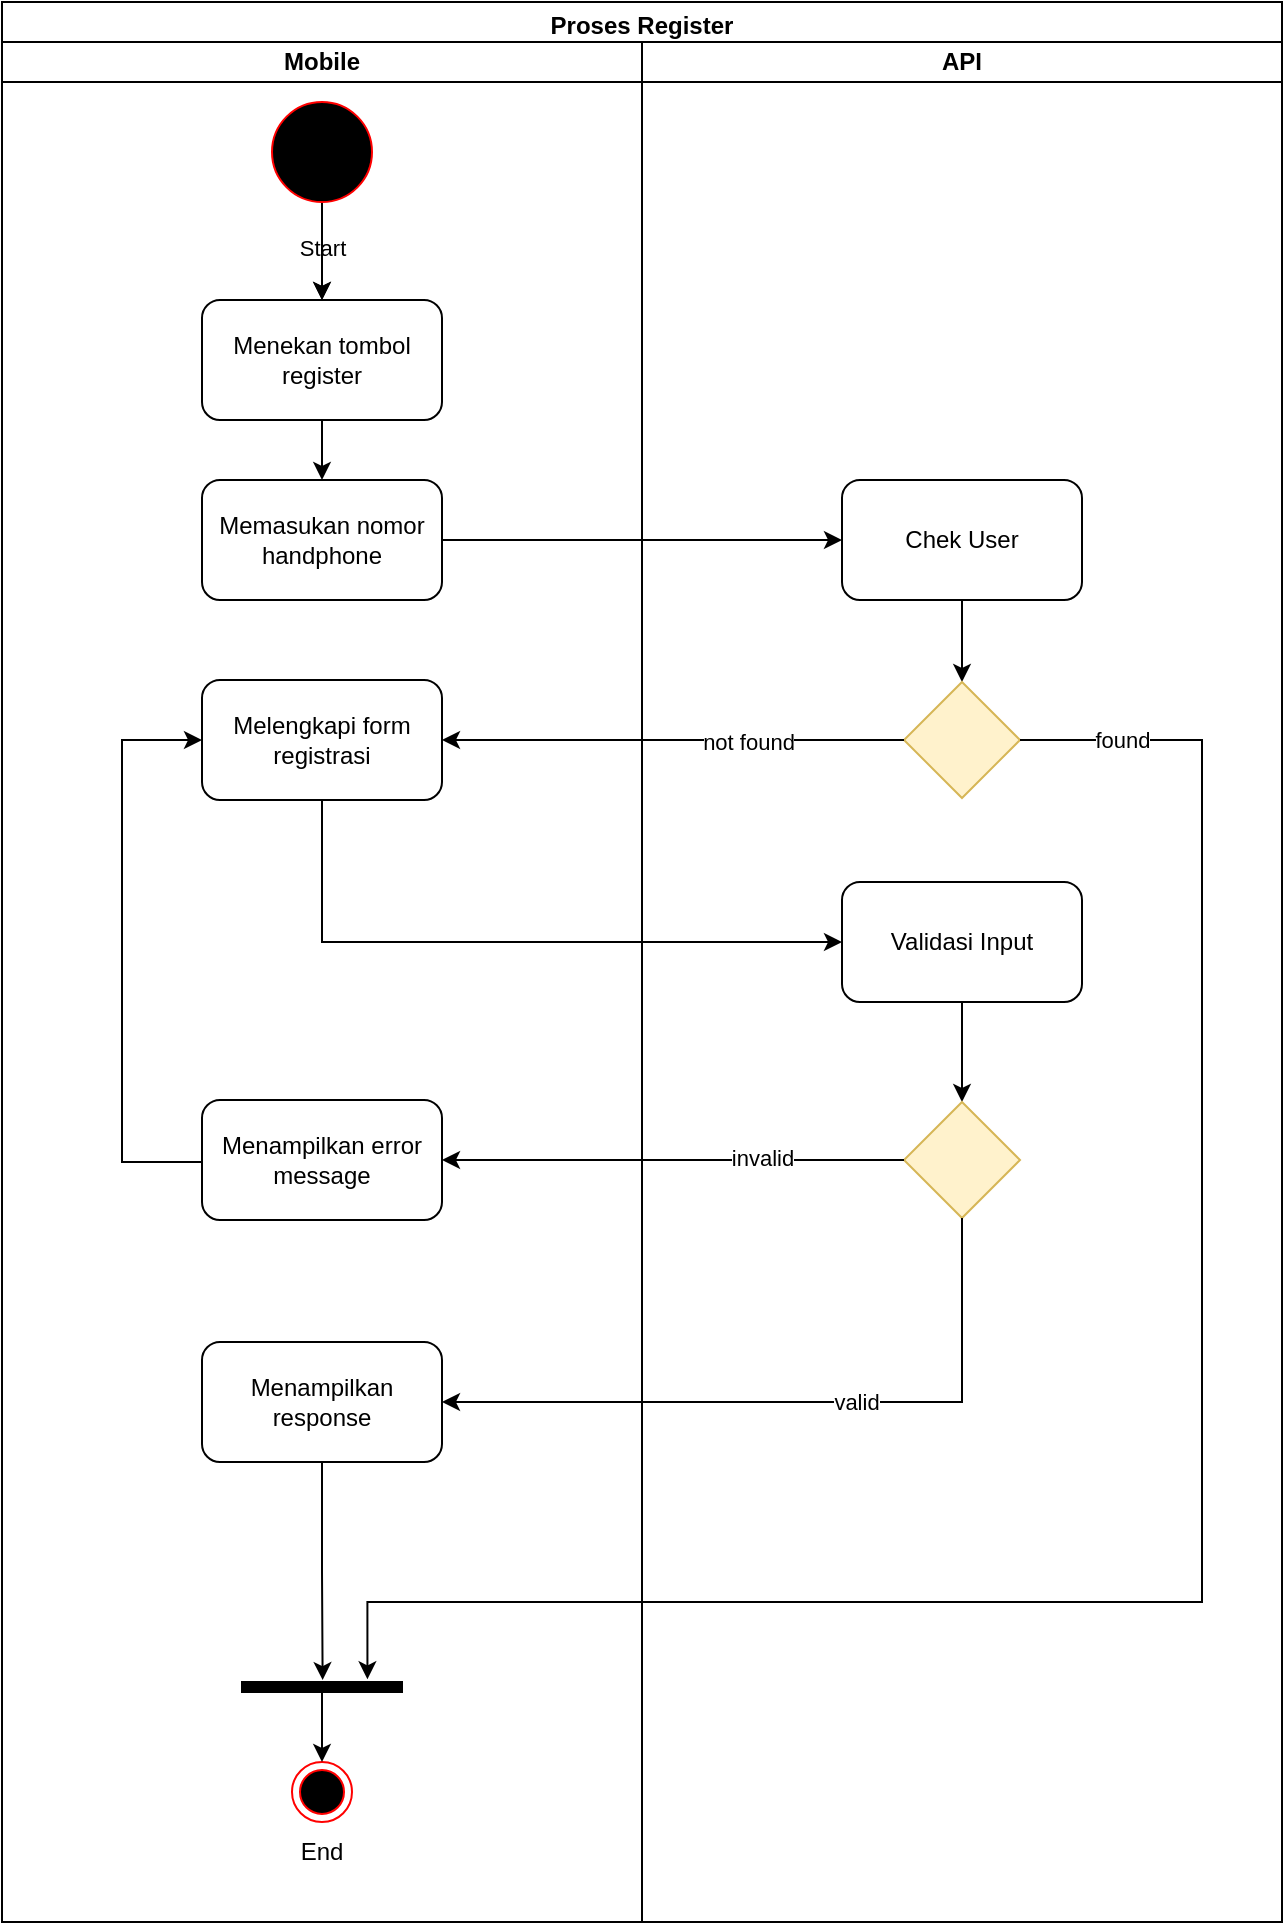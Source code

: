 <mxfile>
    <diagram id="xYMDRpf6OmGDEBUr7g-y" name="Register">
        <mxGraphModel dx="677" dy="784" grid="1" gridSize="10" guides="1" tooltips="1" connect="1" arrows="1" fold="1" page="1" pageScale="1" pageWidth="850" pageHeight="1100" math="0" shadow="0">
            <root>
                <mxCell id="0"/>
                <mxCell id="1" parent="0"/>
                <mxCell id="5NrimnPIdkj-3UQdEftS-1" value="Proses Register" style="swimlane;whiteSpace=wrap;html=1;" parent="1" vertex="1">
                    <mxGeometry x="80" y="80" width="640" height="960" as="geometry"/>
                </mxCell>
                <mxCell id="5NrimnPIdkj-3UQdEftS-2" value="Mobile" style="swimlane;startSize=20;whiteSpace=wrap;html=1;" parent="5NrimnPIdkj-3UQdEftS-1" vertex="1">
                    <mxGeometry y="20" width="320" height="940" as="geometry"/>
                </mxCell>
                <mxCell id="5NrimnPIdkj-3UQdEftS-3" style="edgeStyle=none;html=1;entryX=0.5;entryY=0;entryDx=0;entryDy=0;" parent="5NrimnPIdkj-3UQdEftS-2" target="5NrimnPIdkj-3UQdEftS-6" edge="1">
                    <mxGeometry relative="1" as="geometry">
                        <mxPoint x="160" y="82" as="sourcePoint"/>
                    </mxGeometry>
                </mxCell>
                <mxCell id="5NrimnPIdkj-3UQdEftS-4" value="Start" style="edgeLabel;html=1;align=center;verticalAlign=middle;resizable=0;points=[];" parent="5NrimnPIdkj-3UQdEftS-3" vertex="1" connectable="0">
                    <mxGeometry x="-0.257" relative="1" as="geometry">
                        <mxPoint y="3" as="offset"/>
                    </mxGeometry>
                </mxCell>
                <mxCell id="5NrimnPIdkj-3UQdEftS-5" value="" style="edgeStyle=none;html=1;" parent="5NrimnPIdkj-3UQdEftS-2" source="5NrimnPIdkj-3UQdEftS-6" target="5NrimnPIdkj-3UQdEftS-7" edge="1">
                    <mxGeometry relative="1" as="geometry"/>
                </mxCell>
                <mxCell id="5NrimnPIdkj-3UQdEftS-6" value="Menekan tombol register" style="rounded=1;whiteSpace=wrap;html=1;fillColor=none;" parent="5NrimnPIdkj-3UQdEftS-2" vertex="1">
                    <mxGeometry x="100" y="129" width="120" height="60" as="geometry"/>
                </mxCell>
                <mxCell id="5NrimnPIdkj-3UQdEftS-7" value="Memasukan nomor handphone" style="whiteSpace=wrap;html=1;fillColor=none;rounded=1;" parent="5NrimnPIdkj-3UQdEftS-2" vertex="1">
                    <mxGeometry x="100" y="219" width="120" height="60" as="geometry"/>
                </mxCell>
                <mxCell id="5NrimnPIdkj-3UQdEftS-8" value="Melengkapi form registrasi" style="whiteSpace=wrap;html=1;fillColor=none;rounded=1;" parent="5NrimnPIdkj-3UQdEftS-2" vertex="1">
                    <mxGeometry x="100" y="319" width="120" height="60" as="geometry"/>
                </mxCell>
                <mxCell id="5NrimnPIdkj-3UQdEftS-9" value="" style="ellipse;html=1;shape=endState;fillColor=#000000;strokeColor=#ff0000;" parent="5NrimnPIdkj-3UQdEftS-2" vertex="1">
                    <mxGeometry x="145" y="860" width="30" height="30" as="geometry"/>
                </mxCell>
                <mxCell id="5NrimnPIdkj-3UQdEftS-10" style="edgeStyle=orthogonalEdgeStyle;rounded=0;html=1;entryX=0.5;entryY=0;entryDx=0;entryDy=0;" parent="5NrimnPIdkj-3UQdEftS-2" source="5NrimnPIdkj-3UQdEftS-11" target="5NrimnPIdkj-3UQdEftS-9" edge="1">
                    <mxGeometry relative="1" as="geometry"/>
                </mxCell>
                <mxCell id="5NrimnPIdkj-3UQdEftS-11" value="" style="html=1;points=[];perimeter=orthogonalPerimeter;fillColor=strokeColor;direction=south;" parent="5NrimnPIdkj-3UQdEftS-2" vertex="1">
                    <mxGeometry x="120" y="820" width="80" height="5" as="geometry"/>
                </mxCell>
                <mxCell id="5NrimnPIdkj-3UQdEftS-12" style="edgeStyle=orthogonalEdgeStyle;rounded=0;html=1;entryX=0;entryY=0.5;entryDx=0;entryDy=0;" parent="5NrimnPIdkj-3UQdEftS-2" source="5NrimnPIdkj-3UQdEftS-13" target="5NrimnPIdkj-3UQdEftS-8" edge="1">
                    <mxGeometry relative="1" as="geometry">
                        <Array as="points">
                            <mxPoint x="60" y="560"/>
                            <mxPoint x="60" y="349"/>
                        </Array>
                    </mxGeometry>
                </mxCell>
                <mxCell id="5NrimnPIdkj-3UQdEftS-13" value="Menampilkan error message" style="rounded=1;whiteSpace=wrap;html=1;fillColor=none;" parent="5NrimnPIdkj-3UQdEftS-2" vertex="1">
                    <mxGeometry x="100" y="529" width="120" height="60" as="geometry"/>
                </mxCell>
                <mxCell id="5NrimnPIdkj-3UQdEftS-14" style="edgeStyle=orthogonalEdgeStyle;rounded=0;html=1;entryX=-0.194;entryY=0.496;entryDx=0;entryDy=0;entryPerimeter=0;" parent="5NrimnPIdkj-3UQdEftS-2" source="5NrimnPIdkj-3UQdEftS-15" target="5NrimnPIdkj-3UQdEftS-11" edge="1">
                    <mxGeometry relative="1" as="geometry"/>
                </mxCell>
                <mxCell id="5NrimnPIdkj-3UQdEftS-15" value="Menampilkan response" style="rounded=1;whiteSpace=wrap;html=1;fillColor=none;" parent="5NrimnPIdkj-3UQdEftS-2" vertex="1">
                    <mxGeometry x="100" y="650" width="120" height="60" as="geometry"/>
                </mxCell>
                <mxCell id="5NrimnPIdkj-3UQdEftS-16" value="" style="edgeStyle=orthogonalEdgeStyle;rounded=0;html=1;exitX=0.5;exitY=1;exitDx=0;exitDy=0;" parent="5NrimnPIdkj-3UQdEftS-2" source="5NrimnPIdkj-3UQdEftS-17" target="5NrimnPIdkj-3UQdEftS-6" edge="1">
                    <mxGeometry relative="1" as="geometry"/>
                </mxCell>
                <mxCell id="5NrimnPIdkj-3UQdEftS-17" value="" style="ellipse;whiteSpace=wrap;html=1;fillColor=#000000;strokeColor=#ff0000;" parent="5NrimnPIdkj-3UQdEftS-2" vertex="1">
                    <mxGeometry x="135" y="30" width="50" height="50" as="geometry"/>
                </mxCell>
                <mxCell id="5NrimnPIdkj-3UQdEftS-18" value="End" style="text;html=1;strokeColor=none;fillColor=none;align=center;verticalAlign=middle;whiteSpace=wrap;rounded=0;" parent="5NrimnPIdkj-3UQdEftS-2" vertex="1">
                    <mxGeometry x="130" y="890" width="60" height="30" as="geometry"/>
                </mxCell>
                <mxCell id="5NrimnPIdkj-3UQdEftS-19" value="API" style="swimlane;startSize=20;whiteSpace=wrap;html=1;" parent="5NrimnPIdkj-3UQdEftS-1" vertex="1">
                    <mxGeometry x="320" y="20" width="320" height="940" as="geometry"/>
                </mxCell>
                <mxCell id="5NrimnPIdkj-3UQdEftS-21" style="edgeStyle=orthogonalEdgeStyle;rounded=0;html=1;entryX=0.5;entryY=0;entryDx=0;entryDy=0;" parent="5NrimnPIdkj-3UQdEftS-19" source="5NrimnPIdkj-3UQdEftS-22" target="5NrimnPIdkj-3UQdEftS-23" edge="1">
                    <mxGeometry relative="1" as="geometry"/>
                </mxCell>
                <mxCell id="5NrimnPIdkj-3UQdEftS-22" value="Chek User" style="whiteSpace=wrap;html=1;fillColor=none;rounded=1;" parent="5NrimnPIdkj-3UQdEftS-19" vertex="1">
                    <mxGeometry x="100" y="219" width="120" height="60" as="geometry"/>
                </mxCell>
                <mxCell id="5NrimnPIdkj-3UQdEftS-23" value="" style="rhombus;whiteSpace=wrap;html=1;fillColor=#fff2cc;strokeColor=#d6b656;" parent="5NrimnPIdkj-3UQdEftS-19" vertex="1">
                    <mxGeometry x="131" y="320" width="58" height="58" as="geometry"/>
                </mxCell>
                <mxCell id="5NrimnPIdkj-3UQdEftS-24" style="edgeStyle=orthogonalEdgeStyle;rounded=0;html=1;entryX=0.5;entryY=0;entryDx=0;entryDy=0;" parent="5NrimnPIdkj-3UQdEftS-19" source="5NrimnPIdkj-3UQdEftS-25" target="5NrimnPIdkj-3UQdEftS-28" edge="1">
                    <mxGeometry relative="1" as="geometry"/>
                </mxCell>
                <mxCell id="5NrimnPIdkj-3UQdEftS-25" value="Validasi Input" style="rounded=1;whiteSpace=wrap;html=1;fillColor=none;" parent="5NrimnPIdkj-3UQdEftS-19" vertex="1">
                    <mxGeometry x="100" y="420" width="120" height="60" as="geometry"/>
                </mxCell>
                <mxCell id="5NrimnPIdkj-3UQdEftS-28" value="" style="rhombus;whiteSpace=wrap;html=1;fillColor=#fff2cc;strokeColor=#d6b656;" parent="5NrimnPIdkj-3UQdEftS-19" vertex="1">
                    <mxGeometry x="131" y="530" width="58" height="58" as="geometry"/>
                </mxCell>
                <mxCell id="5NrimnPIdkj-3UQdEftS-29" style="edgeStyle=orthogonalEdgeStyle;rounded=0;html=1;entryX=0;entryY=0.5;entryDx=0;entryDy=0;" parent="5NrimnPIdkj-3UQdEftS-1" source="5NrimnPIdkj-3UQdEftS-7" target="5NrimnPIdkj-3UQdEftS-22" edge="1">
                    <mxGeometry relative="1" as="geometry"/>
                </mxCell>
                <mxCell id="5NrimnPIdkj-3UQdEftS-30" style="edgeStyle=orthogonalEdgeStyle;rounded=0;html=1;entryX=1;entryY=0.5;entryDx=0;entryDy=0;" parent="5NrimnPIdkj-3UQdEftS-1" source="5NrimnPIdkj-3UQdEftS-23" target="5NrimnPIdkj-3UQdEftS-8" edge="1">
                    <mxGeometry relative="1" as="geometry"/>
                </mxCell>
                <mxCell id="5NrimnPIdkj-3UQdEftS-31" value="not found" style="edgeLabel;html=1;align=center;verticalAlign=middle;resizable=0;points=[];" parent="5NrimnPIdkj-3UQdEftS-30" vertex="1" connectable="0">
                    <mxGeometry x="-0.325" y="1" relative="1" as="geometry">
                        <mxPoint as="offset"/>
                    </mxGeometry>
                </mxCell>
                <mxCell id="5NrimnPIdkj-3UQdEftS-32" style="edgeStyle=orthogonalEdgeStyle;rounded=0;html=1;entryX=0;entryY=0.5;entryDx=0;entryDy=0;" parent="5NrimnPIdkj-3UQdEftS-1" source="5NrimnPIdkj-3UQdEftS-8" target="5NrimnPIdkj-3UQdEftS-25" edge="1">
                    <mxGeometry relative="1" as="geometry">
                        <Array as="points">
                            <mxPoint x="160" y="470"/>
                        </Array>
                    </mxGeometry>
                </mxCell>
                <mxCell id="5NrimnPIdkj-3UQdEftS-33" style="edgeStyle=orthogonalEdgeStyle;rounded=0;html=1;entryX=1;entryY=0.5;entryDx=0;entryDy=0;" parent="5NrimnPIdkj-3UQdEftS-1" source="5NrimnPIdkj-3UQdEftS-28" target="5NrimnPIdkj-3UQdEftS-13" edge="1">
                    <mxGeometry relative="1" as="geometry"/>
                </mxCell>
                <mxCell id="5NrimnPIdkj-3UQdEftS-34" value="invalid" style="edgeLabel;html=1;align=center;verticalAlign=middle;resizable=0;points=[];" parent="5NrimnPIdkj-3UQdEftS-33" vertex="1" connectable="0">
                    <mxGeometry x="-0.384" y="-1" relative="1" as="geometry">
                        <mxPoint as="offset"/>
                    </mxGeometry>
                </mxCell>
                <mxCell id="5NrimnPIdkj-3UQdEftS-36" style="edgeStyle=orthogonalEdgeStyle;rounded=0;html=1;entryX=-0.267;entryY=0.216;entryDx=0;entryDy=0;entryPerimeter=0;" parent="5NrimnPIdkj-3UQdEftS-1" source="5NrimnPIdkj-3UQdEftS-23" target="5NrimnPIdkj-3UQdEftS-11" edge="1">
                    <mxGeometry relative="1" as="geometry">
                        <Array as="points">
                            <mxPoint x="600" y="369"/>
                            <mxPoint x="600" y="800"/>
                            <mxPoint x="183" y="800"/>
                        </Array>
                    </mxGeometry>
                </mxCell>
                <mxCell id="5NrimnPIdkj-3UQdEftS-37" value="found" style="edgeLabel;html=1;align=center;verticalAlign=middle;resizable=0;points=[];" parent="5NrimnPIdkj-3UQdEftS-36" vertex="1" connectable="0">
                    <mxGeometry x="-0.865" y="-2" relative="1" as="geometry">
                        <mxPoint x="-15" y="-2" as="offset"/>
                    </mxGeometry>
                </mxCell>
                <mxCell id="5NrimnPIdkj-3UQdEftS-26" style="edgeStyle=orthogonalEdgeStyle;rounded=0;html=1;entryX=1;entryY=0.5;entryDx=0;entryDy=0;" parent="5NrimnPIdkj-3UQdEftS-1" source="5NrimnPIdkj-3UQdEftS-28" target="5NrimnPIdkj-3UQdEftS-15" edge="1">
                    <mxGeometry relative="1" as="geometry">
                        <mxPoint x="480" y="670" as="targetPoint"/>
                        <Array as="points">
                            <mxPoint x="480" y="700"/>
                        </Array>
                    </mxGeometry>
                </mxCell>
                <mxCell id="5NrimnPIdkj-3UQdEftS-27" value="valid" style="edgeLabel;html=1;align=center;verticalAlign=middle;resizable=0;points=[];" parent="5NrimnPIdkj-3UQdEftS-26" vertex="1" connectable="0">
                    <mxGeometry x="-0.172" relative="1" as="geometry">
                        <mxPoint as="offset"/>
                    </mxGeometry>
                </mxCell>
            </root>
        </mxGraphModel>
    </diagram>
    <diagram id="Bd0FWQWZJOmvdUmAjVzF" name="Request OTP">
        <mxGraphModel dx="966" dy="844" grid="1" gridSize="10" guides="1" tooltips="1" connect="1" arrows="1" fold="1" page="1" pageScale="1" pageWidth="850" pageHeight="1100" math="0" shadow="0">
            <root>
                <mxCell id="0"/>
                <mxCell id="1" parent="0"/>
                <mxCell id="bFHzSLMgbIEQ2sZDsUvS-36" value="Proses Request OTP" style="swimlane;whiteSpace=wrap;html=1;" vertex="1" parent="1">
                    <mxGeometry x="90" y="90" width="960" height="710" as="geometry"/>
                </mxCell>
                <mxCell id="bFHzSLMgbIEQ2sZDsUvS-37" value="Mobile" style="swimlane;startSize=20;whiteSpace=wrap;html=1;" vertex="1" parent="bFHzSLMgbIEQ2sZDsUvS-36">
                    <mxGeometry y="20" width="320" height="690" as="geometry"/>
                </mxCell>
                <mxCell id="bFHzSLMgbIEQ2sZDsUvS-38" style="edgeStyle=none;html=1;entryX=0.5;entryY=0;entryDx=0;entryDy=0;" edge="1" parent="bFHzSLMgbIEQ2sZDsUvS-37" target="bFHzSLMgbIEQ2sZDsUvS-41">
                    <mxGeometry relative="1" as="geometry">
                        <mxPoint x="160" y="82" as="sourcePoint"/>
                    </mxGeometry>
                </mxCell>
                <mxCell id="bFHzSLMgbIEQ2sZDsUvS-39" value="Start" style="edgeLabel;html=1;align=center;verticalAlign=middle;resizable=0;points=[];" vertex="1" connectable="0" parent="bFHzSLMgbIEQ2sZDsUvS-38">
                    <mxGeometry x="-0.257" relative="1" as="geometry">
                        <mxPoint y="3" as="offset"/>
                    </mxGeometry>
                </mxCell>
                <mxCell id="bFHzSLMgbIEQ2sZDsUvS-40" value="" style="edgeStyle=none;html=1;" edge="1" parent="bFHzSLMgbIEQ2sZDsUvS-37" source="bFHzSLMgbIEQ2sZDsUvS-41" target="bFHzSLMgbIEQ2sZDsUvS-43">
                    <mxGeometry relative="1" as="geometry"/>
                </mxCell>
                <mxCell id="bFHzSLMgbIEQ2sZDsUvS-41" value="Melakukan &lt;br&gt;Registrasi" style="rounded=1;whiteSpace=wrap;html=1;fillColor=none;" vertex="1" parent="bFHzSLMgbIEQ2sZDsUvS-37">
                    <mxGeometry x="100" y="129" width="120" height="60" as="geometry"/>
                </mxCell>
                <mxCell id="bFHzSLMgbIEQ2sZDsUvS-43" value="Menekan tombol Register" style="whiteSpace=wrap;html=1;fillColor=none;rounded=1;" vertex="1" parent="bFHzSLMgbIEQ2sZDsUvS-37">
                    <mxGeometry x="100" y="219" width="120" height="60" as="geometry"/>
                </mxCell>
                <mxCell id="bFHzSLMgbIEQ2sZDsUvS-44" value="" style="ellipse;html=1;shape=endState;fillColor=#000000;strokeColor=#ff0000;" vertex="1" parent="bFHzSLMgbIEQ2sZDsUvS-37">
                    <mxGeometry x="145" y="606" width="30" height="30" as="geometry"/>
                </mxCell>
                <mxCell id="bFHzSLMgbIEQ2sZDsUvS-45" value="" style="edgeStyle=orthogonalEdgeStyle;rounded=0;html=1;exitX=0.5;exitY=1;exitDx=0;exitDy=0;" edge="1" parent="bFHzSLMgbIEQ2sZDsUvS-37" source="bFHzSLMgbIEQ2sZDsUvS-46" target="bFHzSLMgbIEQ2sZDsUvS-41">
                    <mxGeometry relative="1" as="geometry"/>
                </mxCell>
                <mxCell id="bFHzSLMgbIEQ2sZDsUvS-46" value="" style="ellipse;whiteSpace=wrap;html=1;fillColor=#000000;strokeColor=#ff0000;" vertex="1" parent="bFHzSLMgbIEQ2sZDsUvS-37">
                    <mxGeometry x="135" y="30" width="50" height="50" as="geometry"/>
                </mxCell>
                <mxCell id="bFHzSLMgbIEQ2sZDsUvS-47" value="End" style="text;html=1;strokeColor=none;fillColor=none;align=center;verticalAlign=middle;whiteSpace=wrap;rounded=0;" vertex="1" parent="bFHzSLMgbIEQ2sZDsUvS-37">
                    <mxGeometry x="130" y="636" width="60" height="30" as="geometry"/>
                </mxCell>
                <mxCell id="bFHzSLMgbIEQ2sZDsUvS-49" style="edgeStyle=orthogonalEdgeStyle;html=1;entryX=-0.234;entryY=0.786;entryDx=0;entryDy=0;entryPerimeter=0;rounded=0;" edge="1" parent="bFHzSLMgbIEQ2sZDsUvS-37" source="bFHzSLMgbIEQ2sZDsUvS-50" target="bFHzSLMgbIEQ2sZDsUvS-54">
                    <mxGeometry relative="1" as="geometry">
                        <Array as="points">
                            <mxPoint x="70" y="359"/>
                            <mxPoint x="70" y="540"/>
                            <mxPoint x="137" y="540"/>
                        </Array>
                    </mxGeometry>
                </mxCell>
                <mxCell id="bFHzSLMgbIEQ2sZDsUvS-50" value="Meampilkan error message" style="whiteSpace=wrap;html=1;fillColor=none;rounded=1;" vertex="1" parent="bFHzSLMgbIEQ2sZDsUvS-37">
                    <mxGeometry x="100" y="329" width="120" height="60" as="geometry"/>
                </mxCell>
                <mxCell id="bFHzSLMgbIEQ2sZDsUvS-51" style="edgeStyle=none;html=1;entryX=-0.044;entryY=0.505;entryDx=0;entryDy=0;entryPerimeter=0;" edge="1" parent="bFHzSLMgbIEQ2sZDsUvS-37" source="bFHzSLMgbIEQ2sZDsUvS-52" target="bFHzSLMgbIEQ2sZDsUvS-54">
                    <mxGeometry relative="1" as="geometry">
                        <mxPoint x="160" y="690" as="targetPoint"/>
                    </mxGeometry>
                </mxCell>
                <mxCell id="bFHzSLMgbIEQ2sZDsUvS-52" value="Menampilkan response" style="whiteSpace=wrap;html=1;fillColor=none;rounded=1;" vertex="1" parent="bFHzSLMgbIEQ2sZDsUvS-37">
                    <mxGeometry x="100" y="450" width="120" height="60" as="geometry"/>
                </mxCell>
                <mxCell id="bFHzSLMgbIEQ2sZDsUvS-53" style="edgeStyle=none;html=1;entryX=0.5;entryY=0;entryDx=0;entryDy=0;" edge="1" parent="bFHzSLMgbIEQ2sZDsUvS-37" source="bFHzSLMgbIEQ2sZDsUvS-54" target="bFHzSLMgbIEQ2sZDsUvS-44">
                    <mxGeometry relative="1" as="geometry"/>
                </mxCell>
                <mxCell id="bFHzSLMgbIEQ2sZDsUvS-54" value="" style="html=1;points=[];perimeter=orthogonalPerimeter;fillColor=strokeColor;direction=south;" vertex="1" parent="bFHzSLMgbIEQ2sZDsUvS-37">
                    <mxGeometry x="120" y="570" width="80" height="5" as="geometry"/>
                </mxCell>
                <mxCell id="bFHzSLMgbIEQ2sZDsUvS-55" value="API" style="swimlane;startSize=20;whiteSpace=wrap;html=1;" vertex="1" parent="1">
                    <mxGeometry x="410" y="110" width="320" height="690" as="geometry"/>
                </mxCell>
                <mxCell id="bFHzSLMgbIEQ2sZDsUvS-56" style="edgeStyle=none;html=1;entryX=0.5;entryY=0;entryDx=0;entryDy=0;" edge="1" parent="bFHzSLMgbIEQ2sZDsUvS-55" source="bFHzSLMgbIEQ2sZDsUvS-57" target="bFHzSLMgbIEQ2sZDsUvS-58">
                    <mxGeometry relative="1" as="geometry"/>
                </mxCell>
                <mxCell id="bFHzSLMgbIEQ2sZDsUvS-57" value="Validasi input" style="whiteSpace=wrap;html=1;fillColor=none;rounded=1;" vertex="1" parent="bFHzSLMgbIEQ2sZDsUvS-55">
                    <mxGeometry x="100" y="219" width="120" height="60" as="geometry"/>
                </mxCell>
                <mxCell id="bFHzSLMgbIEQ2sZDsUvS-58" value="" style="rhombus;whiteSpace=wrap;html=1;fillColor=#fff2cc;strokeColor=#d6b656;" vertex="1" parent="bFHzSLMgbIEQ2sZDsUvS-55">
                    <mxGeometry x="131" y="330" width="58" height="58" as="geometry"/>
                </mxCell>
                <mxCell id="bFHzSLMgbIEQ2sZDsUvS-60" style="edgeStyle=none;html=1;entryX=1;entryY=0.5;entryDx=0;entryDy=0;" edge="1" parent="1" source="bFHzSLMgbIEQ2sZDsUvS-58" target="bFHzSLMgbIEQ2sZDsUvS-50">
                    <mxGeometry relative="1" as="geometry"/>
                </mxCell>
                <mxCell id="bFHzSLMgbIEQ2sZDsUvS-61" value="Tidak valid" style="edgeLabel;html=1;align=center;verticalAlign=middle;resizable=0;points=[];" vertex="1" connectable="0" parent="bFHzSLMgbIEQ2sZDsUvS-60">
                    <mxGeometry x="-0.527" y="-1" relative="1" as="geometry">
                        <mxPoint as="offset"/>
                    </mxGeometry>
                </mxCell>
                <mxCell id="bFHzSLMgbIEQ2sZDsUvS-63" style="edgeStyle=orthogonalEdgeStyle;rounded=0;html=1;entryX=0;entryY=0.5;entryDx=0;entryDy=0;exitX=1;exitY=0.5;exitDx=0;exitDy=0;" edge="1" parent="1" source="bFHzSLMgbIEQ2sZDsUvS-43" target="bFHzSLMgbIEQ2sZDsUvS-57">
                    <mxGeometry relative="1" as="geometry">
                        <mxPoint x="310" y="450" as="sourcePoint"/>
                    </mxGeometry>
                </mxCell>
                <mxCell id="bFHzSLMgbIEQ2sZDsUvS-64" value="Twilio" style="swimlane;startSize=20;whiteSpace=wrap;html=1;" vertex="1" parent="1">
                    <mxGeometry x="730" y="110" width="320" height="690" as="geometry"/>
                </mxCell>
                <mxCell id="bFHzSLMgbIEQ2sZDsUvS-65" style="edgeStyle=orthogonalEdgeStyle;rounded=0;html=1;entryX=0.5;entryY=0;entryDx=0;entryDy=0;" edge="1" parent="bFHzSLMgbIEQ2sZDsUvS-64" source="bFHzSLMgbIEQ2sZDsUvS-66" target="bFHzSLMgbIEQ2sZDsUvS-67">
                    <mxGeometry relative="1" as="geometry"/>
                </mxCell>
                <mxCell id="bFHzSLMgbIEQ2sZDsUvS-66" value="Request OTP" style="whiteSpace=wrap;html=1;fillColor=none;rounded=1;" vertex="1" parent="bFHzSLMgbIEQ2sZDsUvS-64">
                    <mxGeometry x="100" y="330" width="120" height="60" as="geometry"/>
                </mxCell>
                <mxCell id="bFHzSLMgbIEQ2sZDsUvS-67" value="Return Response" style="whiteSpace=wrap;html=1;fillColor=none;rounded=1;" vertex="1" parent="bFHzSLMgbIEQ2sZDsUvS-64">
                    <mxGeometry x="100" y="450" width="120" height="60" as="geometry"/>
                </mxCell>
                <mxCell id="bFHzSLMgbIEQ2sZDsUvS-68" style="edgeStyle=orthogonalEdgeStyle;rounded=0;html=1;entryX=0;entryY=0.5;entryDx=0;entryDy=0;" edge="1" parent="1" source="bFHzSLMgbIEQ2sZDsUvS-58" target="bFHzSLMgbIEQ2sZDsUvS-66">
                    <mxGeometry relative="1" as="geometry"/>
                </mxCell>
                <mxCell id="bFHzSLMgbIEQ2sZDsUvS-69" value="Valid" style="edgeLabel;html=1;align=center;verticalAlign=middle;resizable=0;points=[];" vertex="1" connectable="0" parent="bFHzSLMgbIEQ2sZDsUvS-68">
                    <mxGeometry x="-0.618" y="1" relative="1" as="geometry">
                        <mxPoint as="offset"/>
                    </mxGeometry>
                </mxCell>
                <mxCell id="bFHzSLMgbIEQ2sZDsUvS-70" style="edgeStyle=orthogonalEdgeStyle;rounded=0;html=1;entryX=1;entryY=0.5;entryDx=0;entryDy=0;" edge="1" parent="1" source="bFHzSLMgbIEQ2sZDsUvS-67" target="bFHzSLMgbIEQ2sZDsUvS-52">
                    <mxGeometry relative="1" as="geometry">
                        <mxPoint x="630" y="590" as="targetPoint"/>
                    </mxGeometry>
                </mxCell>
            </root>
        </mxGraphModel>
    </diagram>
    <diagram name="Validate OTP" id="zwmJiihJooCw1AR__xVx">
        <mxGraphModel dx="901" dy="788" grid="1" gridSize="10" guides="1" tooltips="1" connect="1" arrows="1" fold="1" page="1" pageScale="1" pageWidth="850" pageHeight="1100" math="0" shadow="0">
            <root>
                <mxCell id="rejXKYLQ4a4YocBtH1pk-0"/>
                <mxCell id="rejXKYLQ4a4YocBtH1pk-1" parent="rejXKYLQ4a4YocBtH1pk-0"/>
                <mxCell id="rejXKYLQ4a4YocBtH1pk-2" value="Proses Validate OTP" style="swimlane;whiteSpace=wrap;html=1;" vertex="1" parent="rejXKYLQ4a4YocBtH1pk-1">
                    <mxGeometry x="90" y="90" width="960" height="800" as="geometry"/>
                </mxCell>
                <mxCell id="rejXKYLQ4a4YocBtH1pk-3" value="Mobile" style="swimlane;startSize=20;whiteSpace=wrap;html=1;" vertex="1" parent="rejXKYLQ4a4YocBtH1pk-2">
                    <mxGeometry y="20" width="320" height="780" as="geometry"/>
                </mxCell>
                <mxCell id="rejXKYLQ4a4YocBtH1pk-4" style="edgeStyle=none;html=1;entryX=0.5;entryY=0;entryDx=0;entryDy=0;" edge="1" parent="rejXKYLQ4a4YocBtH1pk-3" target="rejXKYLQ4a4YocBtH1pk-7">
                    <mxGeometry relative="1" as="geometry">
                        <mxPoint x="160" y="82" as="sourcePoint"/>
                    </mxGeometry>
                </mxCell>
                <mxCell id="rejXKYLQ4a4YocBtH1pk-5" value="Start" style="edgeLabel;html=1;align=center;verticalAlign=middle;resizable=0;points=[];" vertex="1" connectable="0" parent="rejXKYLQ4a4YocBtH1pk-4">
                    <mxGeometry x="-0.257" relative="1" as="geometry">
                        <mxPoint y="3" as="offset"/>
                    </mxGeometry>
                </mxCell>
                <mxCell id="rejXKYLQ4a4YocBtH1pk-6" value="" style="edgeStyle=none;html=1;" edge="1" parent="rejXKYLQ4a4YocBtH1pk-3" source="rejXKYLQ4a4YocBtH1pk-7" target="rejXKYLQ4a4YocBtH1pk-8">
                    <mxGeometry relative="1" as="geometry"/>
                </mxCell>
                <mxCell id="rejXKYLQ4a4YocBtH1pk-7" value="Melakukan Request OTP" style="rounded=1;whiteSpace=wrap;html=1;fillColor=none;" vertex="1" parent="rejXKYLQ4a4YocBtH1pk-3">
                    <mxGeometry x="100" y="129" width="120" height="60" as="geometry"/>
                </mxCell>
                <mxCell id="DY2RaAFyWnbmFUldE0KM-1" value="" style="edgeStyle=none;html=1;" edge="1" parent="rejXKYLQ4a4YocBtH1pk-3" source="rejXKYLQ4a4YocBtH1pk-8" target="DY2RaAFyWnbmFUldE0KM-0">
                    <mxGeometry relative="1" as="geometry"/>
                </mxCell>
                <mxCell id="rejXKYLQ4a4YocBtH1pk-8" value="Memasukan OTP" style="whiteSpace=wrap;html=1;fillColor=none;rounded=1;" vertex="1" parent="rejXKYLQ4a4YocBtH1pk-3">
                    <mxGeometry x="100" y="219" width="120" height="60" as="geometry"/>
                </mxCell>
                <mxCell id="rejXKYLQ4a4YocBtH1pk-9" value="" style="ellipse;html=1;shape=endState;fillColor=#000000;strokeColor=#ff0000;" vertex="1" parent="rejXKYLQ4a4YocBtH1pk-3">
                    <mxGeometry x="145" y="689" width="30" height="30" as="geometry"/>
                </mxCell>
                <mxCell id="rejXKYLQ4a4YocBtH1pk-10" value="" style="edgeStyle=orthogonalEdgeStyle;rounded=0;html=1;exitX=0.5;exitY=1;exitDx=0;exitDy=0;" edge="1" parent="rejXKYLQ4a4YocBtH1pk-3" source="rejXKYLQ4a4YocBtH1pk-11" target="rejXKYLQ4a4YocBtH1pk-7">
                    <mxGeometry relative="1" as="geometry"/>
                </mxCell>
                <mxCell id="rejXKYLQ4a4YocBtH1pk-11" value="" style="ellipse;whiteSpace=wrap;html=1;fillColor=#000000;strokeColor=#ff0000;" vertex="1" parent="rejXKYLQ4a4YocBtH1pk-3">
                    <mxGeometry x="135" y="30" width="50" height="50" as="geometry"/>
                </mxCell>
                <mxCell id="rejXKYLQ4a4YocBtH1pk-12" value="End" style="text;html=1;strokeColor=none;fillColor=none;align=center;verticalAlign=middle;whiteSpace=wrap;rounded=0;" vertex="1" parent="rejXKYLQ4a4YocBtH1pk-3">
                    <mxGeometry x="130" y="719" width="60" height="30" as="geometry"/>
                </mxCell>
                <mxCell id="rejXKYLQ4a4YocBtH1pk-13" style="edgeStyle=orthogonalEdgeStyle;html=1;entryX=-0.234;entryY=0.786;entryDx=0;entryDy=0;entryPerimeter=0;rounded=0;" edge="1" parent="rejXKYLQ4a4YocBtH1pk-3" source="rejXKYLQ4a4YocBtH1pk-14" target="rejXKYLQ4a4YocBtH1pk-18">
                    <mxGeometry relative="1" as="geometry">
                        <Array as="points">
                            <mxPoint x="70" y="442"/>
                            <mxPoint x="70" y="623"/>
                            <mxPoint x="137" y="623"/>
                        </Array>
                    </mxGeometry>
                </mxCell>
                <mxCell id="rejXKYLQ4a4YocBtH1pk-14" value="Meampilkan error message" style="whiteSpace=wrap;html=1;fillColor=none;rounded=1;" vertex="1" parent="rejXKYLQ4a4YocBtH1pk-3">
                    <mxGeometry x="100" y="412" width="120" height="60" as="geometry"/>
                </mxCell>
                <mxCell id="rejXKYLQ4a4YocBtH1pk-15" style="edgeStyle=none;html=1;entryX=-0.044;entryY=0.505;entryDx=0;entryDy=0;entryPerimeter=0;" edge="1" parent="rejXKYLQ4a4YocBtH1pk-3" source="rejXKYLQ4a4YocBtH1pk-16" target="rejXKYLQ4a4YocBtH1pk-18">
                    <mxGeometry relative="1" as="geometry">
                        <mxPoint x="160" y="773" as="targetPoint"/>
                    </mxGeometry>
                </mxCell>
                <mxCell id="rejXKYLQ4a4YocBtH1pk-16" value="Menampilkan response" style="whiteSpace=wrap;html=1;fillColor=none;rounded=1;" vertex="1" parent="rejXKYLQ4a4YocBtH1pk-3">
                    <mxGeometry x="100" y="533" width="120" height="60" as="geometry"/>
                </mxCell>
                <mxCell id="rejXKYLQ4a4YocBtH1pk-17" style="edgeStyle=none;html=1;entryX=0.5;entryY=0;entryDx=0;entryDy=0;" edge="1" parent="rejXKYLQ4a4YocBtH1pk-3" source="rejXKYLQ4a4YocBtH1pk-18" target="rejXKYLQ4a4YocBtH1pk-9">
                    <mxGeometry relative="1" as="geometry"/>
                </mxCell>
                <mxCell id="rejXKYLQ4a4YocBtH1pk-18" value="" style="html=1;points=[];perimeter=orthogonalPerimeter;fillColor=strokeColor;direction=south;" vertex="1" parent="rejXKYLQ4a4YocBtH1pk-3">
                    <mxGeometry x="120" y="653" width="80" height="5" as="geometry"/>
                </mxCell>
                <mxCell id="DY2RaAFyWnbmFUldE0KM-0" value="Menekan tombol validate" style="whiteSpace=wrap;html=1;fillColor=none;rounded=1;" vertex="1" parent="rejXKYLQ4a4YocBtH1pk-3">
                    <mxGeometry x="100" y="310" width="120" height="60" as="geometry"/>
                </mxCell>
                <mxCell id="rejXKYLQ4a4YocBtH1pk-19" value="API" style="swimlane;startSize=20;whiteSpace=wrap;html=1;" vertex="1" parent="rejXKYLQ4a4YocBtH1pk-1">
                    <mxGeometry x="410" y="110" width="320" height="780" as="geometry"/>
                </mxCell>
                <mxCell id="rejXKYLQ4a4YocBtH1pk-20" style="edgeStyle=none;html=1;entryX=0.5;entryY=0;entryDx=0;entryDy=0;" edge="1" parent="rejXKYLQ4a4YocBtH1pk-19" source="rejXKYLQ4a4YocBtH1pk-21" target="rejXKYLQ4a4YocBtH1pk-22">
                    <mxGeometry relative="1" as="geometry"/>
                </mxCell>
                <mxCell id="rejXKYLQ4a4YocBtH1pk-21" value="Validasi input" style="whiteSpace=wrap;html=1;fillColor=none;rounded=1;" vertex="1" parent="rejXKYLQ4a4YocBtH1pk-19">
                    <mxGeometry x="100" y="310" width="120" height="60" as="geometry"/>
                </mxCell>
                <mxCell id="rejXKYLQ4a4YocBtH1pk-22" value="" style="rhombus;whiteSpace=wrap;html=1;fillColor=#fff2cc;strokeColor=#d6b656;" vertex="1" parent="rejXKYLQ4a4YocBtH1pk-19">
                    <mxGeometry x="131" y="413" width="58" height="58" as="geometry"/>
                </mxCell>
                <mxCell id="rejXKYLQ4a4YocBtH1pk-23" style="edgeStyle=none;html=1;entryX=1;entryY=0.5;entryDx=0;entryDy=0;" edge="1" parent="rejXKYLQ4a4YocBtH1pk-1" source="rejXKYLQ4a4YocBtH1pk-22" target="rejXKYLQ4a4YocBtH1pk-14">
                    <mxGeometry relative="1" as="geometry"/>
                </mxCell>
                <mxCell id="rejXKYLQ4a4YocBtH1pk-24" value="Tidak valid" style="edgeLabel;html=1;align=center;verticalAlign=middle;resizable=0;points=[];" vertex="1" connectable="0" parent="rejXKYLQ4a4YocBtH1pk-23">
                    <mxGeometry x="-0.527" y="-1" relative="1" as="geometry">
                        <mxPoint as="offset"/>
                    </mxGeometry>
                </mxCell>
                <mxCell id="rejXKYLQ4a4YocBtH1pk-25" style="edgeStyle=orthogonalEdgeStyle;rounded=0;html=1;entryX=0;entryY=0.5;entryDx=0;entryDy=0;exitX=1;exitY=0.5;exitDx=0;exitDy=0;" edge="1" parent="rejXKYLQ4a4YocBtH1pk-1" source="DY2RaAFyWnbmFUldE0KM-0" target="rejXKYLQ4a4YocBtH1pk-21">
                    <mxGeometry relative="1" as="geometry">
                        <mxPoint x="310" y="450" as="sourcePoint"/>
                    </mxGeometry>
                </mxCell>
                <mxCell id="rejXKYLQ4a4YocBtH1pk-26" value="Twilio" style="swimlane;startSize=20;whiteSpace=wrap;html=1;" vertex="1" parent="rejXKYLQ4a4YocBtH1pk-1">
                    <mxGeometry x="730" y="110" width="320" height="780" as="geometry"/>
                </mxCell>
                <mxCell id="rejXKYLQ4a4YocBtH1pk-27" style="edgeStyle=orthogonalEdgeStyle;rounded=0;html=1;entryX=0.5;entryY=0;entryDx=0;entryDy=0;" edge="1" parent="rejXKYLQ4a4YocBtH1pk-26" source="rejXKYLQ4a4YocBtH1pk-28" target="rejXKYLQ4a4YocBtH1pk-29">
                    <mxGeometry relative="1" as="geometry"/>
                </mxCell>
                <mxCell id="rejXKYLQ4a4YocBtH1pk-28" value="Validate OTP" style="whiteSpace=wrap;html=1;fillColor=none;rounded=1;" vertex="1" parent="rejXKYLQ4a4YocBtH1pk-26">
                    <mxGeometry x="100" y="412" width="120" height="60" as="geometry"/>
                </mxCell>
                <mxCell id="rejXKYLQ4a4YocBtH1pk-29" value="Return Response" style="whiteSpace=wrap;html=1;fillColor=none;rounded=1;" vertex="1" parent="rejXKYLQ4a4YocBtH1pk-26">
                    <mxGeometry x="100" y="533" width="120" height="60" as="geometry"/>
                </mxCell>
                <mxCell id="rejXKYLQ4a4YocBtH1pk-30" style="edgeStyle=orthogonalEdgeStyle;rounded=0;html=1;entryX=0;entryY=0.5;entryDx=0;entryDy=0;" edge="1" parent="rejXKYLQ4a4YocBtH1pk-1" source="rejXKYLQ4a4YocBtH1pk-22" target="rejXKYLQ4a4YocBtH1pk-28">
                    <mxGeometry relative="1" as="geometry"/>
                </mxCell>
                <mxCell id="rejXKYLQ4a4YocBtH1pk-31" value="Valid" style="edgeLabel;html=1;align=center;verticalAlign=middle;resizable=0;points=[];" vertex="1" connectable="0" parent="rejXKYLQ4a4YocBtH1pk-30">
                    <mxGeometry x="-0.618" y="1" relative="1" as="geometry">
                        <mxPoint as="offset"/>
                    </mxGeometry>
                </mxCell>
                <mxCell id="DY2RaAFyWnbmFUldE0KM-5" style="edgeStyle=none;html=1;entryX=1;entryY=0.5;entryDx=0;entryDy=0;" edge="1" parent="rejXKYLQ4a4YocBtH1pk-1" source="DY2RaAFyWnbmFUldE0KM-2" target="rejXKYLQ4a4YocBtH1pk-16">
                    <mxGeometry relative="1" as="geometry"/>
                </mxCell>
                <mxCell id="DY2RaAFyWnbmFUldE0KM-2" value="Mengupdate data di database" style="whiteSpace=wrap;html=1;fillColor=none;rounded=1;" vertex="1" parent="rejXKYLQ4a4YocBtH1pk-1">
                    <mxGeometry x="510" y="643" width="120" height="60" as="geometry"/>
                </mxCell>
                <mxCell id="DY2RaAFyWnbmFUldE0KM-4" style="edgeStyle=none;html=1;entryX=1;entryY=0.5;entryDx=0;entryDy=0;" edge="1" parent="rejXKYLQ4a4YocBtH1pk-1" source="rejXKYLQ4a4YocBtH1pk-29" target="DY2RaAFyWnbmFUldE0KM-2">
                    <mxGeometry relative="1" as="geometry"/>
                </mxCell>
            </root>
        </mxGraphModel>
    </diagram>
    <diagram id="5POT48N6JLN6g2_w27yh" name="Login">
        <mxGraphModel dx="677" dy="784" grid="1" gridSize="10" guides="1" tooltips="1" connect="1" arrows="1" fold="1" page="1" pageScale="1" pageWidth="850" pageHeight="1100" math="0" shadow="0">
            <root>
                <mxCell id="0"/>
                <mxCell id="1" parent="0"/>
                <mxCell id="2" value="Proses Login" style="swimlane;whiteSpace=wrap;html=1;" parent="1" vertex="1">
                    <mxGeometry x="80" y="80" width="640" height="960" as="geometry"/>
                </mxCell>
                <mxCell id="3" value="Mobile" style="swimlane;startSize=20;whiteSpace=wrap;html=1;" parent="2" vertex="1">
                    <mxGeometry y="20" width="320" height="940" as="geometry"/>
                </mxCell>
                <mxCell id="7" style="edgeStyle=none;html=1;entryX=0.5;entryY=0;entryDx=0;entryDy=0;" parent="3" target="6" edge="1">
                    <mxGeometry relative="1" as="geometry">
                        <mxPoint x="160" y="82" as="sourcePoint"/>
                    </mxGeometry>
                </mxCell>
                <mxCell id="8" value="Start" style="edgeLabel;html=1;align=center;verticalAlign=middle;resizable=0;points=[];" parent="7" vertex="1" connectable="0">
                    <mxGeometry x="-0.257" relative="1" as="geometry">
                        <mxPoint y="3" as="offset"/>
                    </mxGeometry>
                </mxCell>
                <mxCell id="10" value="" style="edgeStyle=none;html=1;" parent="3" source="6" target="9" edge="1">
                    <mxGeometry relative="1" as="geometry"/>
                </mxCell>
                <mxCell id="6" value="Menekan tombol Login" style="rounded=1;whiteSpace=wrap;html=1;fillColor=none;" parent="3" vertex="1">
                    <mxGeometry x="100" y="129" width="120" height="60" as="geometry"/>
                </mxCell>
                <mxCell id="9" value="Memasukan nomor handphone" style="whiteSpace=wrap;html=1;fillColor=none;rounded=1;" parent="3" vertex="1">
                    <mxGeometry x="100" y="219" width="120" height="60" as="geometry"/>
                </mxCell>
                <mxCell id="11" value="Memasukan PIN" style="whiteSpace=wrap;html=1;fillColor=none;rounded=1;" parent="3" vertex="1">
                    <mxGeometry x="100" y="319" width="120" height="60" as="geometry"/>
                </mxCell>
                <mxCell id="34" value="" style="ellipse;html=1;shape=endState;fillColor=#000000;strokeColor=#ff0000;" parent="3" vertex="1">
                    <mxGeometry x="145" y="860" width="30" height="30" as="geometry"/>
                </mxCell>
                <mxCell id="49" style="edgeStyle=orthogonalEdgeStyle;rounded=0;html=1;entryX=0.5;entryY=0;entryDx=0;entryDy=0;" parent="3" source="36" target="34" edge="1">
                    <mxGeometry relative="1" as="geometry"/>
                </mxCell>
                <mxCell id="36" value="" style="html=1;points=[];perimeter=orthogonalPerimeter;fillColor=strokeColor;direction=south;" parent="3" vertex="1">
                    <mxGeometry x="120" y="820" width="80" height="5" as="geometry"/>
                </mxCell>
                <mxCell id="56" style="edgeStyle=orthogonalEdgeStyle;rounded=0;html=1;entryX=0;entryY=0.5;entryDx=0;entryDy=0;" parent="3" source="42" target="11" edge="1">
                    <mxGeometry relative="1" as="geometry">
                        <Array as="points">
                            <mxPoint x="60" y="560"/>
                            <mxPoint x="60" y="349"/>
                        </Array>
                    </mxGeometry>
                </mxCell>
                <mxCell id="42" value="Menampilkan error message" style="rounded=1;whiteSpace=wrap;html=1;fillColor=none;" parent="3" vertex="1">
                    <mxGeometry x="100" y="529" width="120" height="60" as="geometry"/>
                </mxCell>
                <mxCell id="55" style="edgeStyle=orthogonalEdgeStyle;rounded=0;html=1;entryX=-0.194;entryY=0.496;entryDx=0;entryDy=0;entryPerimeter=0;" parent="3" source="47" target="36" edge="1">
                    <mxGeometry relative="1" as="geometry"/>
                </mxCell>
                <mxCell id="47" value="Menampilkan response" style="rounded=1;whiteSpace=wrap;html=1;fillColor=none;" parent="3" vertex="1">
                    <mxGeometry x="100" y="650" width="120" height="60" as="geometry"/>
                </mxCell>
                <mxCell id="53" value="" style="edgeStyle=orthogonalEdgeStyle;rounded=0;html=1;exitX=0.5;exitY=1;exitDx=0;exitDy=0;" parent="3" source="52" target="6" edge="1">
                    <mxGeometry relative="1" as="geometry"/>
                </mxCell>
                <mxCell id="52" value="" style="ellipse;whiteSpace=wrap;html=1;fillColor=#000000;strokeColor=#ff0000;" parent="3" vertex="1">
                    <mxGeometry x="135" y="30" width="50" height="50" as="geometry"/>
                </mxCell>
                <mxCell id="54" value="End" style="text;html=1;strokeColor=none;fillColor=none;align=center;verticalAlign=middle;whiteSpace=wrap;rounded=0;" parent="3" vertex="1">
                    <mxGeometry x="130" y="890" width="60" height="30" as="geometry"/>
                </mxCell>
                <mxCell id="4" value="API" style="swimlane;startSize=20;whiteSpace=wrap;html=1;" parent="2" vertex="1">
                    <mxGeometry x="320" y="20" width="320" height="940" as="geometry"/>
                </mxCell>
                <mxCell id="22" value="generate access token" style="rounded=1;whiteSpace=wrap;html=1;fillColor=none;" parent="4" vertex="1">
                    <mxGeometry x="100" y="650" width="120" height="60" as="geometry"/>
                </mxCell>
                <mxCell id="31" style="edgeStyle=orthogonalEdgeStyle;rounded=0;html=1;entryX=0.5;entryY=0;entryDx=0;entryDy=0;" parent="4" source="28" target="30" edge="1">
                    <mxGeometry relative="1" as="geometry"/>
                </mxCell>
                <mxCell id="28" value="Chek User" style="whiteSpace=wrap;html=1;fillColor=none;rounded=1;" parent="4" vertex="1">
                    <mxGeometry x="100" y="219" width="120" height="60" as="geometry"/>
                </mxCell>
                <mxCell id="30" value="" style="rhombus;whiteSpace=wrap;html=1;fillColor=#fff2cc;strokeColor=#d6b656;" parent="4" vertex="1">
                    <mxGeometry x="131" y="320" width="58" height="58" as="geometry"/>
                </mxCell>
                <mxCell id="41" style="edgeStyle=orthogonalEdgeStyle;rounded=0;html=1;entryX=0.5;entryY=0;entryDx=0;entryDy=0;" parent="4" source="38" target="40" edge="1">
                    <mxGeometry relative="1" as="geometry"/>
                </mxCell>
                <mxCell id="38" value="Validasi Input" style="rounded=1;whiteSpace=wrap;html=1;fillColor=none;" parent="4" vertex="1">
                    <mxGeometry x="100" y="420" width="120" height="60" as="geometry"/>
                </mxCell>
                <mxCell id="45" style="edgeStyle=orthogonalEdgeStyle;rounded=0;html=1;entryX=0.5;entryY=0;entryDx=0;entryDy=0;" parent="4" source="40" target="22" edge="1">
                    <mxGeometry relative="1" as="geometry"/>
                </mxCell>
                <mxCell id="46" value="valid" style="edgeLabel;html=1;align=center;verticalAlign=middle;resizable=0;points=[];" parent="45" vertex="1" connectable="0">
                    <mxGeometry x="-0.172" relative="1" as="geometry">
                        <mxPoint as="offset"/>
                    </mxGeometry>
                </mxCell>
                <mxCell id="40" value="" style="rhombus;whiteSpace=wrap;html=1;fillColor=#fff2cc;strokeColor=#d6b656;" parent="4" vertex="1">
                    <mxGeometry x="131" y="530" width="58" height="58" as="geometry"/>
                </mxCell>
                <mxCell id="29" style="edgeStyle=orthogonalEdgeStyle;rounded=0;html=1;entryX=0;entryY=0.5;entryDx=0;entryDy=0;" parent="2" source="9" target="28" edge="1">
                    <mxGeometry relative="1" as="geometry"/>
                </mxCell>
                <mxCell id="32" style="edgeStyle=orthogonalEdgeStyle;rounded=0;html=1;entryX=1;entryY=0.5;entryDx=0;entryDy=0;" parent="2" source="30" target="11" edge="1">
                    <mxGeometry relative="1" as="geometry"/>
                </mxCell>
                <mxCell id="33" value="found" style="edgeLabel;html=1;align=center;verticalAlign=middle;resizable=0;points=[];" parent="32" vertex="1" connectable="0">
                    <mxGeometry x="-0.325" y="1" relative="1" as="geometry">
                        <mxPoint as="offset"/>
                    </mxGeometry>
                </mxCell>
                <mxCell id="39" style="edgeStyle=orthogonalEdgeStyle;rounded=0;html=1;entryX=0;entryY=0.5;entryDx=0;entryDy=0;" parent="2" source="11" target="38" edge="1">
                    <mxGeometry relative="1" as="geometry">
                        <Array as="points">
                            <mxPoint x="160" y="470"/>
                        </Array>
                    </mxGeometry>
                </mxCell>
                <mxCell id="43" style="edgeStyle=orthogonalEdgeStyle;rounded=0;html=1;entryX=1;entryY=0.5;entryDx=0;entryDy=0;" parent="2" source="40" target="42" edge="1">
                    <mxGeometry relative="1" as="geometry"/>
                </mxCell>
                <mxCell id="44" value="invalid" style="edgeLabel;html=1;align=center;verticalAlign=middle;resizable=0;points=[];" parent="43" vertex="1" connectable="0">
                    <mxGeometry x="-0.384" y="-1" relative="1" as="geometry">
                        <mxPoint as="offset"/>
                    </mxGeometry>
                </mxCell>
                <mxCell id="48" style="edgeStyle=orthogonalEdgeStyle;rounded=0;html=1;entryX=1;entryY=0.5;entryDx=0;entryDy=0;" parent="2" source="22" target="47" edge="1">
                    <mxGeometry relative="1" as="geometry"/>
                </mxCell>
                <mxCell id="57" style="edgeStyle=orthogonalEdgeStyle;rounded=0;html=1;entryX=-0.267;entryY=0.216;entryDx=0;entryDy=0;entryPerimeter=0;" parent="2" source="30" target="36" edge="1">
                    <mxGeometry relative="1" as="geometry">
                        <Array as="points">
                            <mxPoint x="600" y="369"/>
                            <mxPoint x="600" y="800"/>
                            <mxPoint x="183" y="800"/>
                        </Array>
                    </mxGeometry>
                </mxCell>
                <mxCell id="58" value="not found" style="edgeLabel;html=1;align=center;verticalAlign=middle;resizable=0;points=[];" parent="57" vertex="1" connectable="0">
                    <mxGeometry x="-0.865" y="-2" relative="1" as="geometry">
                        <mxPoint x="-15" y="-2" as="offset"/>
                    </mxGeometry>
                </mxCell>
            </root>
        </mxGraphModel>
    </diagram>
    <diagram id="HBCdhZih2Jx_T4wi-jC_" name="Top-Up">
        <mxGraphModel dx="1059" dy="806" grid="1" gridSize="10" guides="1" tooltips="1" connect="1" arrows="1" fold="1" page="1" pageScale="1" pageWidth="850" pageHeight="1100" math="0" shadow="0">
            <root>
                <mxCell id="0"/>
                <mxCell id="1" parent="0"/>
                <mxCell id="sqf8rdVO9tudh8e3aF13-1" value="Proses Top-Up" style="swimlane;whiteSpace=wrap;html=1;" parent="1" vertex="1">
                    <mxGeometry x="80" y="80" width="960" height="920" as="geometry"/>
                </mxCell>
                <mxCell id="sqf8rdVO9tudh8e3aF13-2" value="Mobile" style="swimlane;startSize=20;whiteSpace=wrap;html=1;" parent="sqf8rdVO9tudh8e3aF13-1" vertex="1">
                    <mxGeometry y="20" width="320" height="900" as="geometry"/>
                </mxCell>
                <mxCell id="sqf8rdVO9tudh8e3aF13-3" style="edgeStyle=none;html=1;entryX=0.5;entryY=0;entryDx=0;entryDy=0;" parent="sqf8rdVO9tudh8e3aF13-2" target="sqf8rdVO9tudh8e3aF13-6" edge="1">
                    <mxGeometry relative="1" as="geometry">
                        <mxPoint x="160" y="82" as="sourcePoint"/>
                    </mxGeometry>
                </mxCell>
                <mxCell id="sqf8rdVO9tudh8e3aF13-4" value="Start" style="edgeLabel;html=1;align=center;verticalAlign=middle;resizable=0;points=[];" parent="sqf8rdVO9tudh8e3aF13-3" vertex="1" connectable="0">
                    <mxGeometry x="-0.257" relative="1" as="geometry">
                        <mxPoint y="3" as="offset"/>
                    </mxGeometry>
                </mxCell>
                <mxCell id="sqf8rdVO9tudh8e3aF13-5" value="" style="edgeStyle=none;html=1;" parent="sqf8rdVO9tudh8e3aF13-2" source="sqf8rdVO9tudh8e3aF13-6" target="sqf8rdVO9tudh8e3aF13-7" edge="1">
                    <mxGeometry relative="1" as="geometry"/>
                </mxCell>
                <mxCell id="sqf8rdVO9tudh8e3aF13-6" value="Login" style="rounded=1;whiteSpace=wrap;html=1;fillColor=none;" parent="sqf8rdVO9tudh8e3aF13-2" vertex="1">
                    <mxGeometry x="100" y="129" width="120" height="60" as="geometry"/>
                </mxCell>
                <mxCell id="sqf8rdVO9tudh8e3aF13-39" style="edgeStyle=none;html=1;entryX=0.5;entryY=0;entryDx=0;entryDy=0;" parent="sqf8rdVO9tudh8e3aF13-2" source="sqf8rdVO9tudh8e3aF13-7" target="sqf8rdVO9tudh8e3aF13-38" edge="1">
                    <mxGeometry relative="1" as="geometry"/>
                </mxCell>
                <mxCell id="sqf8rdVO9tudh8e3aF13-7" value="Menekan tombol top-up" style="whiteSpace=wrap;html=1;fillColor=none;rounded=1;" parent="sqf8rdVO9tudh8e3aF13-2" vertex="1">
                    <mxGeometry x="100" y="219" width="120" height="60" as="geometry"/>
                </mxCell>
                <mxCell id="sqf8rdVO9tudh8e3aF13-9" value="" style="ellipse;html=1;shape=endState;fillColor=#000000;strokeColor=#ff0000;" parent="sqf8rdVO9tudh8e3aF13-2" vertex="1">
                    <mxGeometry x="145" y="809" width="30" height="30" as="geometry"/>
                </mxCell>
                <mxCell id="sqf8rdVO9tudh8e3aF13-16" value="" style="edgeStyle=orthogonalEdgeStyle;rounded=0;html=1;exitX=0.5;exitY=1;exitDx=0;exitDy=0;" parent="sqf8rdVO9tudh8e3aF13-2" source="sqf8rdVO9tudh8e3aF13-17" target="sqf8rdVO9tudh8e3aF13-6" edge="1">
                    <mxGeometry relative="1" as="geometry"/>
                </mxCell>
                <mxCell id="sqf8rdVO9tudh8e3aF13-17" value="" style="ellipse;whiteSpace=wrap;html=1;fillColor=#000000;strokeColor=#ff0000;" parent="sqf8rdVO9tudh8e3aF13-2" vertex="1">
                    <mxGeometry x="135" y="30" width="50" height="50" as="geometry"/>
                </mxCell>
                <mxCell id="sqf8rdVO9tudh8e3aF13-18" value="End" style="text;html=1;strokeColor=none;fillColor=none;align=center;verticalAlign=middle;whiteSpace=wrap;rounded=0;" parent="sqf8rdVO9tudh8e3aF13-2" vertex="1">
                    <mxGeometry x="130" y="839" width="60" height="30" as="geometry"/>
                </mxCell>
                <mxCell id="xCmeTbQ0YX4_bjSPdv26-1" style="edgeStyle=none;html=1;entryX=0.5;entryY=0;entryDx=0;entryDy=0;" parent="sqf8rdVO9tudh8e3aF13-2" source="sqf8rdVO9tudh8e3aF13-38" target="3-6C4SmH8PYOub_v9AP--11" edge="1">
                    <mxGeometry relative="1" as="geometry"/>
                </mxCell>
                <mxCell id="sqf8rdVO9tudh8e3aF13-38" value="Mengisi form top-up" style="whiteSpace=wrap;html=1;fillColor=none;rounded=1;" parent="sqf8rdVO9tudh8e3aF13-2" vertex="1">
                    <mxGeometry x="100" y="310" width="120" height="60" as="geometry"/>
                </mxCell>
                <mxCell id="3-6C4SmH8PYOub_v9AP--11" value="Menekan tombol lanjutkan" style="whiteSpace=wrap;html=1;fillColor=none;rounded=1;" parent="sqf8rdVO9tudh8e3aF13-2" vertex="1">
                    <mxGeometry x="100" y="400" width="120" height="60" as="geometry"/>
                </mxCell>
                <mxCell id="tCj_TUN1RZDb1iDFhxiW-4" style="edgeStyle=orthogonalEdgeStyle;html=1;entryX=-0.234;entryY=0.786;entryDx=0;entryDy=0;entryPerimeter=0;rounded=0;" parent="sqf8rdVO9tudh8e3aF13-2" source="hn02Mun4QYDTexIspGYg-3" target="tCj_TUN1RZDb1iDFhxiW-1" edge="1">
                    <mxGeometry relative="1" as="geometry">
                        <Array as="points">
                            <mxPoint x="70" y="540"/>
                            <mxPoint x="70" y="720"/>
                            <mxPoint x="137" y="720"/>
                        </Array>
                    </mxGeometry>
                </mxCell>
                <mxCell id="hn02Mun4QYDTexIspGYg-3" value="Meampilkan error message" style="whiteSpace=wrap;html=1;fillColor=none;rounded=1;" parent="sqf8rdVO9tudh8e3aF13-2" vertex="1">
                    <mxGeometry x="100" y="510" width="120" height="60" as="geometry"/>
                </mxCell>
                <mxCell id="tCj_TUN1RZDb1iDFhxiW-2" style="edgeStyle=none;html=1;entryX=-0.044;entryY=0.505;entryDx=0;entryDy=0;entryPerimeter=0;" parent="sqf8rdVO9tudh8e3aF13-2" source="hn02Mun4QYDTexIspGYg-10" target="tCj_TUN1RZDb1iDFhxiW-1" edge="1">
                    <mxGeometry relative="1" as="geometry">
                        <mxPoint x="160" y="770" as="targetPoint"/>
                    </mxGeometry>
                </mxCell>
                <mxCell id="hn02Mun4QYDTexIspGYg-10" value="Menampilkan response" style="whiteSpace=wrap;html=1;fillColor=none;rounded=1;" parent="sqf8rdVO9tudh8e3aF13-2" vertex="1">
                    <mxGeometry x="100" y="620" width="120" height="60" as="geometry"/>
                </mxCell>
                <mxCell id="tCj_TUN1RZDb1iDFhxiW-3" style="edgeStyle=none;html=1;entryX=0.5;entryY=0;entryDx=0;entryDy=0;" parent="sqf8rdVO9tudh8e3aF13-2" source="tCj_TUN1RZDb1iDFhxiW-1" target="sqf8rdVO9tudh8e3aF13-9" edge="1">
                    <mxGeometry relative="1" as="geometry"/>
                </mxCell>
                <mxCell id="tCj_TUN1RZDb1iDFhxiW-1" value="" style="html=1;points=[];perimeter=orthogonalPerimeter;fillColor=strokeColor;direction=south;" parent="sqf8rdVO9tudh8e3aF13-2" vertex="1">
                    <mxGeometry x="120" y="773" width="80" height="5" as="geometry"/>
                </mxCell>
                <mxCell id="3-6C4SmH8PYOub_v9AP--1" value="API" style="swimlane;startSize=20;whiteSpace=wrap;html=1;" parent="1" vertex="1">
                    <mxGeometry x="400" y="100" width="320" height="900" as="geometry"/>
                </mxCell>
                <mxCell id="hn02Mun4QYDTexIspGYg-2" style="edgeStyle=none;html=1;entryX=0.5;entryY=0;entryDx=0;entryDy=0;" parent="3-6C4SmH8PYOub_v9AP--1" source="xCmeTbQ0YX4_bjSPdv26-2" target="hn02Mun4QYDTexIspGYg-1" edge="1">
                    <mxGeometry relative="1" as="geometry"/>
                </mxCell>
                <mxCell id="xCmeTbQ0YX4_bjSPdv26-2" value="Validasi input" style="whiteSpace=wrap;html=1;fillColor=none;rounded=1;" parent="3-6C4SmH8PYOub_v9AP--1" vertex="1">
                    <mxGeometry x="100" y="400" width="120" height="60" as="geometry"/>
                </mxCell>
                <mxCell id="hn02Mun4QYDTexIspGYg-1" value="" style="rhombus;whiteSpace=wrap;html=1;fillColor=#fff2cc;strokeColor=#d6b656;" parent="3-6C4SmH8PYOub_v9AP--1" vertex="1">
                    <mxGeometry x="131" y="510" width="58" height="58" as="geometry"/>
                </mxCell>
                <mxCell id="hn02Mun4QYDTexIspGYg-5" value="Menambahkan data ke database" style="whiteSpace=wrap;html=1;fillColor=none;rounded=1;" parent="3-6C4SmH8PYOub_v9AP--1" vertex="1">
                    <mxGeometry x="100" y="620" width="120" height="60" as="geometry"/>
                </mxCell>
                <mxCell id="xCmeTbQ0YX4_bjSPdv26-3" style="edgeStyle=none;html=1;entryX=0;entryY=0.5;entryDx=0;entryDy=0;" parent="1" source="3-6C4SmH8PYOub_v9AP--11" target="xCmeTbQ0YX4_bjSPdv26-2" edge="1">
                    <mxGeometry relative="1" as="geometry"/>
                </mxCell>
                <mxCell id="hn02Mun4QYDTexIspGYg-4" style="edgeStyle=none;html=1;entryX=1;entryY=0.5;entryDx=0;entryDy=0;" parent="1" source="hn02Mun4QYDTexIspGYg-1" target="hn02Mun4QYDTexIspGYg-3" edge="1">
                    <mxGeometry relative="1" as="geometry"/>
                </mxCell>
                <mxCell id="hn02Mun4QYDTexIspGYg-7" value="Tidak valid" style="edgeLabel;html=1;align=center;verticalAlign=middle;resizable=0;points=[];" parent="hn02Mun4QYDTexIspGYg-4" vertex="1" connectable="0">
                    <mxGeometry x="-0.527" y="-1" relative="1" as="geometry">
                        <mxPoint as="offset"/>
                    </mxGeometry>
                </mxCell>
                <mxCell id="hn02Mun4QYDTexIspGYg-11" style="edgeStyle=none;html=1;entryX=1;entryY=0.5;entryDx=0;entryDy=0;" parent="1" source="hn02Mun4QYDTexIspGYg-5" target="hn02Mun4QYDTexIspGYg-10" edge="1">
                    <mxGeometry relative="1" as="geometry"/>
                </mxCell>
                <mxCell id="TC69sDhjlxv4tiARXUqU-1" value="Midtrans" style="swimlane;startSize=20;whiteSpace=wrap;html=1;" parent="1" vertex="1">
                    <mxGeometry x="720" y="100" width="320" height="900" as="geometry"/>
                </mxCell>
                <mxCell id="TC69sDhjlxv4tiARXUqU-12" style="edgeStyle=orthogonalEdgeStyle;rounded=0;html=1;entryX=0.5;entryY=0;entryDx=0;entryDy=0;" parent="TC69sDhjlxv4tiARXUqU-1" source="TC69sDhjlxv4tiARXUqU-9" target="TC69sDhjlxv4tiARXUqU-11" edge="1">
                    <mxGeometry relative="1" as="geometry"/>
                </mxCell>
                <mxCell id="TC69sDhjlxv4tiARXUqU-9" value="Charging" style="whiteSpace=wrap;html=1;fillColor=none;rounded=1;" parent="TC69sDhjlxv4tiARXUqU-1" vertex="1">
                    <mxGeometry x="100" y="509" width="120" height="60" as="geometry"/>
                </mxCell>
                <mxCell id="TC69sDhjlxv4tiARXUqU-11" value="Return Response" style="whiteSpace=wrap;html=1;fillColor=none;rounded=1;" parent="TC69sDhjlxv4tiARXUqU-1" vertex="1">
                    <mxGeometry x="100" y="620" width="120" height="60" as="geometry"/>
                </mxCell>
                <mxCell id="TC69sDhjlxv4tiARXUqU-10" style="edgeStyle=orthogonalEdgeStyle;rounded=0;html=1;entryX=0;entryY=0.5;entryDx=0;entryDy=0;" parent="1" source="hn02Mun4QYDTexIspGYg-1" target="TC69sDhjlxv4tiARXUqU-9" edge="1">
                    <mxGeometry relative="1" as="geometry"/>
                </mxCell>
                <mxCell id="TC69sDhjlxv4tiARXUqU-14" value="Valid" style="edgeLabel;html=1;align=center;verticalAlign=middle;resizable=0;points=[];" parent="TC69sDhjlxv4tiARXUqU-10" vertex="1" connectable="0">
                    <mxGeometry x="-0.652" relative="1" as="geometry">
                        <mxPoint as="offset"/>
                    </mxGeometry>
                </mxCell>
                <mxCell id="TC69sDhjlxv4tiARXUqU-13" style="edgeStyle=orthogonalEdgeStyle;rounded=0;html=1;entryX=1;entryY=0.5;entryDx=0;entryDy=0;" parent="1" source="TC69sDhjlxv4tiARXUqU-11" target="hn02Mun4QYDTexIspGYg-5" edge="1">
                    <mxGeometry relative="1" as="geometry"/>
                </mxCell>
            </root>
        </mxGraphModel>
    </diagram>
    <diagram id="EjPv5xlUypH_tzkog7WO" name="Cek Status Top-Up">
        <mxGraphModel dx="1002" dy="591" grid="1" gridSize="10" guides="1" tooltips="1" connect="1" arrows="1" fold="1" page="1" pageScale="1" pageWidth="850" pageHeight="1100" math="0" shadow="0">
            <root>
                <mxCell id="0"/>
                <mxCell id="1" parent="0"/>
                <mxCell id="qAOaCtNwMMRndqT1xe5G-1" value="Proses&amp;nbsp;Cek Status Top-Up" style="swimlane;whiteSpace=wrap;html=1;" parent="1" vertex="1">
                    <mxGeometry x="80" y="80" width="960" height="800" as="geometry"/>
                </mxCell>
                <mxCell id="qAOaCtNwMMRndqT1xe5G-2" value="Mobile" style="swimlane;startSize=20;whiteSpace=wrap;html=1;" parent="qAOaCtNwMMRndqT1xe5G-1" vertex="1">
                    <mxGeometry y="20" width="320" height="780" as="geometry"/>
                </mxCell>
                <mxCell id="qAOaCtNwMMRndqT1xe5G-3" style="edgeStyle=none;html=1;entryX=0.5;entryY=0;entryDx=0;entryDy=0;" parent="qAOaCtNwMMRndqT1xe5G-2" target="qAOaCtNwMMRndqT1xe5G-6" edge="1">
                    <mxGeometry relative="1" as="geometry">
                        <mxPoint x="160" y="82" as="sourcePoint"/>
                    </mxGeometry>
                </mxCell>
                <mxCell id="qAOaCtNwMMRndqT1xe5G-4" value="Start" style="edgeLabel;html=1;align=center;verticalAlign=middle;resizable=0;points=[];" parent="qAOaCtNwMMRndqT1xe5G-3" vertex="1" connectable="0">
                    <mxGeometry x="-0.257" relative="1" as="geometry">
                        <mxPoint y="3" as="offset"/>
                    </mxGeometry>
                </mxCell>
                <mxCell id="qAOaCtNwMMRndqT1xe5G-5" value="" style="edgeStyle=none;html=1;" parent="qAOaCtNwMMRndqT1xe5G-2" source="qAOaCtNwMMRndqT1xe5G-6" target="qAOaCtNwMMRndqT1xe5G-8" edge="1">
                    <mxGeometry relative="1" as="geometry"/>
                </mxCell>
                <mxCell id="qAOaCtNwMMRndqT1xe5G-6" value="Login" style="rounded=1;whiteSpace=wrap;html=1;fillColor=none;" parent="qAOaCtNwMMRndqT1xe5G-2" vertex="1">
                    <mxGeometry x="100" y="129" width="120" height="60" as="geometry"/>
                </mxCell>
                <mxCell id="qAOaCtNwMMRndqT1xe5G-7" style="edgeStyle=none;html=1;entryX=0.5;entryY=0;entryDx=0;entryDy=0;" parent="qAOaCtNwMMRndqT1xe5G-2" source="qAOaCtNwMMRndqT1xe5G-8" target="qAOaCtNwMMRndqT1xe5G-14" edge="1">
                    <mxGeometry relative="1" as="geometry"/>
                </mxCell>
                <mxCell id="qAOaCtNwMMRndqT1xe5G-8" value="Top-Up" style="whiteSpace=wrap;html=1;fillColor=none;rounded=1;" parent="qAOaCtNwMMRndqT1xe5G-2" vertex="1">
                    <mxGeometry x="100" y="219" width="120" height="60" as="geometry"/>
                </mxCell>
                <mxCell id="qAOaCtNwMMRndqT1xe5G-9" value="" style="ellipse;html=1;shape=endState;fillColor=#000000;strokeColor=#ff0000;" parent="qAOaCtNwMMRndqT1xe5G-2" vertex="1">
                    <mxGeometry x="145" y="686" width="30" height="30" as="geometry"/>
                </mxCell>
                <mxCell id="qAOaCtNwMMRndqT1xe5G-10" value="" style="edgeStyle=orthogonalEdgeStyle;rounded=0;html=1;exitX=0.5;exitY=1;exitDx=0;exitDy=0;" parent="qAOaCtNwMMRndqT1xe5G-2" source="qAOaCtNwMMRndqT1xe5G-11" target="qAOaCtNwMMRndqT1xe5G-6" edge="1">
                    <mxGeometry relative="1" as="geometry"/>
                </mxCell>
                <mxCell id="qAOaCtNwMMRndqT1xe5G-11" value="" style="ellipse;whiteSpace=wrap;html=1;fillColor=#000000;strokeColor=#ff0000;" parent="qAOaCtNwMMRndqT1xe5G-2" vertex="1">
                    <mxGeometry x="135" y="30" width="50" height="50" as="geometry"/>
                </mxCell>
                <mxCell id="qAOaCtNwMMRndqT1xe5G-12" value="End" style="text;html=1;strokeColor=none;fillColor=none;align=center;verticalAlign=middle;whiteSpace=wrap;rounded=0;" parent="qAOaCtNwMMRndqT1xe5G-2" vertex="1">
                    <mxGeometry x="130" y="716" width="60" height="30" as="geometry"/>
                </mxCell>
                <mxCell id="qAOaCtNwMMRndqT1xe5G-14" value="Mengklik tombol cek status pembayaran" style="whiteSpace=wrap;html=1;fillColor=none;rounded=1;" parent="qAOaCtNwMMRndqT1xe5G-2" vertex="1">
                    <mxGeometry x="100" y="310" width="120" height="60" as="geometry"/>
                </mxCell>
                <mxCell id="qAOaCtNwMMRndqT1xe5G-16" style="edgeStyle=orthogonalEdgeStyle;html=1;entryX=-0.234;entryY=0.786;entryDx=0;entryDy=0;entryPerimeter=0;rounded=0;" parent="qAOaCtNwMMRndqT1xe5G-2" source="qAOaCtNwMMRndqT1xe5G-17" target="qAOaCtNwMMRndqT1xe5G-21" edge="1">
                    <mxGeometry relative="1" as="geometry">
                        <Array as="points">
                            <mxPoint x="70" y="451"/>
                            <mxPoint x="70" y="620"/>
                            <mxPoint x="137" y="620"/>
                        </Array>
                    </mxGeometry>
                </mxCell>
                <mxCell id="qAOaCtNwMMRndqT1xe5G-17" value="Meampilkan error message" style="whiteSpace=wrap;html=1;fillColor=none;rounded=1;" parent="qAOaCtNwMMRndqT1xe5G-2" vertex="1">
                    <mxGeometry x="100" y="421" width="120" height="60" as="geometry"/>
                </mxCell>
                <mxCell id="qAOaCtNwMMRndqT1xe5G-18" style="edgeStyle=none;html=1;entryX=-0.044;entryY=0.505;entryDx=0;entryDy=0;entryPerimeter=0;" parent="qAOaCtNwMMRndqT1xe5G-2" source="qAOaCtNwMMRndqT1xe5G-19" target="qAOaCtNwMMRndqT1xe5G-21" edge="1">
                    <mxGeometry relative="1" as="geometry">
                        <mxPoint x="160" y="770" as="targetPoint"/>
                    </mxGeometry>
                </mxCell>
                <mxCell id="qAOaCtNwMMRndqT1xe5G-19" value="Menampilkan response" style="whiteSpace=wrap;html=1;fillColor=none;rounded=1;" parent="qAOaCtNwMMRndqT1xe5G-2" vertex="1">
                    <mxGeometry x="100" y="530" width="120" height="60" as="geometry"/>
                </mxCell>
                <mxCell id="qAOaCtNwMMRndqT1xe5G-20" style="edgeStyle=none;html=1;entryX=0.5;entryY=0;entryDx=0;entryDy=0;" parent="qAOaCtNwMMRndqT1xe5G-2" source="qAOaCtNwMMRndqT1xe5G-21" target="qAOaCtNwMMRndqT1xe5G-9" edge="1">
                    <mxGeometry relative="1" as="geometry"/>
                </mxCell>
                <mxCell id="qAOaCtNwMMRndqT1xe5G-21" value="" style="html=1;points=[];perimeter=orthogonalPerimeter;fillColor=strokeColor;direction=south;" parent="qAOaCtNwMMRndqT1xe5G-2" vertex="1">
                    <mxGeometry x="120" y="650" width="80" height="5" as="geometry"/>
                </mxCell>
                <mxCell id="qAOaCtNwMMRndqT1xe5G-22" value="API" style="swimlane;startSize=20;whiteSpace=wrap;html=1;" parent="1" vertex="1">
                    <mxGeometry x="400" y="100" width="320" height="780" as="geometry"/>
                </mxCell>
                <mxCell id="qAOaCtNwMMRndqT1xe5G-23" style="edgeStyle=none;html=1;entryX=0.5;entryY=0;entryDx=0;entryDy=0;" parent="qAOaCtNwMMRndqT1xe5G-22" source="qAOaCtNwMMRndqT1xe5G-24" target="qAOaCtNwMMRndqT1xe5G-27" edge="1">
                    <mxGeometry relative="1" as="geometry"/>
                </mxCell>
                <mxCell id="qAOaCtNwMMRndqT1xe5G-24" value="Validasi input" style="whiteSpace=wrap;html=1;fillColor=none;rounded=1;" parent="qAOaCtNwMMRndqT1xe5G-22" vertex="1">
                    <mxGeometry x="100" y="310" width="120" height="60" as="geometry"/>
                </mxCell>
                <mxCell id="qAOaCtNwMMRndqT1xe5G-27" value="" style="rhombus;whiteSpace=wrap;html=1;fillColor=#fff2cc;strokeColor=#d6b656;" parent="qAOaCtNwMMRndqT1xe5G-22" vertex="1">
                    <mxGeometry x="131" y="421" width="58" height="58" as="geometry"/>
                </mxCell>
                <mxCell id="qAOaCtNwMMRndqT1xe5G-28" value="Mengupdate data di database" style="whiteSpace=wrap;html=1;fillColor=none;rounded=1;" parent="qAOaCtNwMMRndqT1xe5G-22" vertex="1">
                    <mxGeometry x="100" y="530" width="120" height="60" as="geometry"/>
                </mxCell>
                <mxCell id="qAOaCtNwMMRndqT1xe5G-30" style="edgeStyle=none;html=1;entryX=1;entryY=0.5;entryDx=0;entryDy=0;" parent="1" source="qAOaCtNwMMRndqT1xe5G-27" target="qAOaCtNwMMRndqT1xe5G-17" edge="1">
                    <mxGeometry relative="1" as="geometry"/>
                </mxCell>
                <mxCell id="qAOaCtNwMMRndqT1xe5G-31" value="Tidak valid" style="edgeLabel;html=1;align=center;verticalAlign=middle;resizable=0;points=[];" parent="qAOaCtNwMMRndqT1xe5G-30" vertex="1" connectable="0">
                    <mxGeometry x="-0.527" y="-1" relative="1" as="geometry">
                        <mxPoint as="offset"/>
                    </mxGeometry>
                </mxCell>
                <mxCell id="qAOaCtNwMMRndqT1xe5G-32" style="edgeStyle=none;html=1;entryX=1;entryY=0.5;entryDx=0;entryDy=0;" parent="1" source="qAOaCtNwMMRndqT1xe5G-28" target="qAOaCtNwMMRndqT1xe5G-19" edge="1">
                    <mxGeometry relative="1" as="geometry"/>
                </mxCell>
                <mxCell id="qAOaCtNwMMRndqT1xe5G-33" style="edgeStyle=orthogonalEdgeStyle;rounded=0;html=1;entryX=0;entryY=0.5;entryDx=0;entryDy=0;" parent="1" source="qAOaCtNwMMRndqT1xe5G-14" target="qAOaCtNwMMRndqT1xe5G-24" edge="1">
                    <mxGeometry relative="1" as="geometry"/>
                </mxCell>
                <mxCell id="Em27VeKcSYQ-7YvmtXeD-1" value="Midtrans" style="swimlane;startSize=20;whiteSpace=wrap;html=1;" parent="1" vertex="1">
                    <mxGeometry x="720" y="100" width="320" height="780" as="geometry"/>
                </mxCell>
                <mxCell id="Em27VeKcSYQ-7YvmtXeD-9" style="edgeStyle=orthogonalEdgeStyle;rounded=0;html=1;entryX=0.5;entryY=0;entryDx=0;entryDy=0;" parent="Em27VeKcSYQ-7YvmtXeD-1" source="Em27VeKcSYQ-7YvmtXeD-3" target="Em27VeKcSYQ-7YvmtXeD-7" edge="1">
                    <mxGeometry relative="1" as="geometry"/>
                </mxCell>
                <mxCell id="Em27VeKcSYQ-7YvmtXeD-3" value="Request Transaction Status" style="whiteSpace=wrap;html=1;fillColor=none;rounded=1;" parent="Em27VeKcSYQ-7YvmtXeD-1" vertex="1">
                    <mxGeometry x="100" y="420" width="120" height="60" as="geometry"/>
                </mxCell>
                <mxCell id="Em27VeKcSYQ-7YvmtXeD-7" value="Return Response" style="whiteSpace=wrap;html=1;fillColor=none;rounded=1;" parent="Em27VeKcSYQ-7YvmtXeD-1" vertex="1">
                    <mxGeometry x="100" y="530" width="120" height="60" as="geometry"/>
                </mxCell>
                <mxCell id="Em27VeKcSYQ-7YvmtXeD-8" style="edgeStyle=orthogonalEdgeStyle;rounded=0;html=1;entryX=0;entryY=0.5;entryDx=0;entryDy=0;" parent="1" source="qAOaCtNwMMRndqT1xe5G-27" target="Em27VeKcSYQ-7YvmtXeD-3" edge="1">
                    <mxGeometry relative="1" as="geometry"/>
                </mxCell>
                <mxCell id="6vDwIWsARpUtGacE6LTf-1" value="Valid" style="edgeLabel;html=1;align=center;verticalAlign=middle;resizable=0;points=[];" parent="Em27VeKcSYQ-7YvmtXeD-8" vertex="1" connectable="0">
                    <mxGeometry x="-0.618" y="1" relative="1" as="geometry">
                        <mxPoint as="offset"/>
                    </mxGeometry>
                </mxCell>
                <mxCell id="Em27VeKcSYQ-7YvmtXeD-10" style="edgeStyle=orthogonalEdgeStyle;rounded=0;html=1;entryX=1;entryY=0.5;entryDx=0;entryDy=0;" parent="1" source="Em27VeKcSYQ-7YvmtXeD-7" target="qAOaCtNwMMRndqT1xe5G-28" edge="1">
                    <mxGeometry relative="1" as="geometry"/>
                </mxCell>
            </root>
        </mxGraphModel>
    </diagram>
    <diagram id="V6SrPSC5pvv_3hHvY_e0" name="Cek Riwayat Transaksi">
        <mxGraphModel dx="564" dy="653" grid="1" gridSize="10" guides="1" tooltips="1" connect="1" arrows="1" fold="1" page="1" pageScale="1" pageWidth="850" pageHeight="1100" math="0" shadow="0">
            <root>
                <mxCell id="0"/>
                <mxCell id="1" parent="0"/>
                <mxCell id="RO3et_CFCxh4GaSkZPku-1" value="Proses&amp;nbsp;Cek Riwayat Transaksi" style="swimlane;whiteSpace=wrap;html=1;" parent="1" vertex="1">
                    <mxGeometry x="80" y="80" width="640" height="950" as="geometry"/>
                </mxCell>
                <mxCell id="RO3et_CFCxh4GaSkZPku-2" value="Mobile" style="swimlane;startSize=20;whiteSpace=wrap;html=1;" parent="RO3et_CFCxh4GaSkZPku-1" vertex="1">
                    <mxGeometry y="20" width="320" height="930" as="geometry"/>
                </mxCell>
                <mxCell id="RO3et_CFCxh4GaSkZPku-3" style="edgeStyle=none;html=1;entryX=0.5;entryY=0;entryDx=0;entryDy=0;" parent="RO3et_CFCxh4GaSkZPku-2" target="RO3et_CFCxh4GaSkZPku-6" edge="1">
                    <mxGeometry relative="1" as="geometry">
                        <mxPoint x="160" y="82" as="sourcePoint"/>
                    </mxGeometry>
                </mxCell>
                <mxCell id="RO3et_CFCxh4GaSkZPku-4" value="Start" style="edgeLabel;html=1;align=center;verticalAlign=middle;resizable=0;points=[];" parent="RO3et_CFCxh4GaSkZPku-3" vertex="1" connectable="0">
                    <mxGeometry x="-0.257" relative="1" as="geometry">
                        <mxPoint y="3" as="offset"/>
                    </mxGeometry>
                </mxCell>
                <mxCell id="RO3et_CFCxh4GaSkZPku-5" value="" style="edgeStyle=none;html=1;" parent="RO3et_CFCxh4GaSkZPku-2" source="RO3et_CFCxh4GaSkZPku-6" target="RO3et_CFCxh4GaSkZPku-8" edge="1">
                    <mxGeometry relative="1" as="geometry"/>
                </mxCell>
                <mxCell id="RO3et_CFCxh4GaSkZPku-6" value="Login" style="rounded=1;whiteSpace=wrap;html=1;fillColor=none;" parent="RO3et_CFCxh4GaSkZPku-2" vertex="1">
                    <mxGeometry x="100" y="129" width="120" height="60" as="geometry"/>
                </mxCell>
                <mxCell id="RO3et_CFCxh4GaSkZPku-8" value="Klik tombol Riwayat" style="whiteSpace=wrap;html=1;fillColor=none;rounded=1;" parent="RO3et_CFCxh4GaSkZPku-2" vertex="1">
                    <mxGeometry x="100" y="219" width="120" height="60" as="geometry"/>
                </mxCell>
                <mxCell id="RO3et_CFCxh4GaSkZPku-10" value="" style="edgeStyle=orthogonalEdgeStyle;rounded=0;html=1;exitX=0.5;exitY=1;exitDx=0;exitDy=0;" parent="RO3et_CFCxh4GaSkZPku-2" source="RO3et_CFCxh4GaSkZPku-11" target="RO3et_CFCxh4GaSkZPku-6" edge="1">
                    <mxGeometry relative="1" as="geometry"/>
                </mxCell>
                <mxCell id="RO3et_CFCxh4GaSkZPku-11" value="" style="ellipse;whiteSpace=wrap;html=1;fillColor=#000000;strokeColor=#ff0000;" parent="RO3et_CFCxh4GaSkZPku-2" vertex="1">
                    <mxGeometry x="135" y="30" width="50" height="50" as="geometry"/>
                </mxCell>
                <mxCell id="SVgz0777N5U04ZyFr97--2" style="edgeStyle=orthogonalEdgeStyle;rounded=0;html=1;entryX=0.5;entryY=0;entryDx=0;entryDy=0;" parent="RO3et_CFCxh4GaSkZPku-2" source="RO3et_CFCxh4GaSkZPku-17" target="LPC1FyaUqjsxIOjIL81G-1" edge="1">
                    <mxGeometry relative="1" as="geometry"/>
                </mxCell>
                <mxCell id="RO3et_CFCxh4GaSkZPku-17" value="Menampilkan response list data transaksi" style="whiteSpace=wrap;html=1;fillColor=none;rounded=1;" parent="RO3et_CFCxh4GaSkZPku-2" vertex="1">
                    <mxGeometry x="100" y="330" width="120" height="60" as="geometry"/>
                </mxCell>
                <mxCell id="LPC1FyaUqjsxIOjIL81G-1" value="" style="rhombus;whiteSpace=wrap;html=1;fillColor=#fff2cc;strokeColor=#d6b656;" parent="RO3et_CFCxh4GaSkZPku-2" vertex="1">
                    <mxGeometry x="131" y="440" width="58" height="58" as="geometry"/>
                </mxCell>
                <mxCell id="309iHkgBjBWUuyhMAeP6-6" value="" style="edgeStyle=orthogonalEdgeStyle;rounded=0;html=1;" parent="RO3et_CFCxh4GaSkZPku-2" source="SVgz0777N5U04ZyFr97--1" target="309iHkgBjBWUuyhMAeP6-5" edge="1">
                    <mxGeometry relative="1" as="geometry"/>
                </mxCell>
                <mxCell id="Wo-S7bu15Krqk5Lk3K7V-1" value="Yes" style="edgeLabel;html=1;align=center;verticalAlign=middle;resizable=0;points=[];" vertex="1" connectable="0" parent="309iHkgBjBWUuyhMAeP6-6">
                    <mxGeometry x="-0.161" relative="1" as="geometry">
                        <mxPoint as="offset"/>
                    </mxGeometry>
                </mxCell>
                <mxCell id="SVgz0777N5U04ZyFr97--1" value="Reorder?" style="text;html=1;strokeColor=none;fillColor=none;align=center;verticalAlign=middle;whiteSpace=wrap;rounded=0;" parent="RO3et_CFCxh4GaSkZPku-2" vertex="1">
                    <mxGeometry x="130" y="500" width="60" height="30" as="geometry"/>
                </mxCell>
                <mxCell id="309iHkgBjBWUuyhMAeP6-1" value="" style="ellipse;html=1;shape=endState;fillColor=#000000;strokeColor=#ff0000;" parent="RO3et_CFCxh4GaSkZPku-2" vertex="1">
                    <mxGeometry x="145" y="857" width="30" height="30" as="geometry"/>
                </mxCell>
                <mxCell id="309iHkgBjBWUuyhMAeP6-2" value="End" style="text;html=1;strokeColor=none;fillColor=none;align=center;verticalAlign=middle;whiteSpace=wrap;rounded=0;" parent="RO3et_CFCxh4GaSkZPku-2" vertex="1">
                    <mxGeometry x="130" y="887" width="60" height="30" as="geometry"/>
                </mxCell>
                <mxCell id="309iHkgBjBWUuyhMAeP6-3" style="edgeStyle=none;html=1;entryX=0.5;entryY=0;entryDx=0;entryDy=0;" parent="RO3et_CFCxh4GaSkZPku-2" source="309iHkgBjBWUuyhMAeP6-4" target="309iHkgBjBWUuyhMAeP6-1" edge="1">
                    <mxGeometry relative="1" as="geometry"/>
                </mxCell>
                <mxCell id="309iHkgBjBWUuyhMAeP6-4" value="" style="html=1;points=[];perimeter=orthogonalPerimeter;fillColor=strokeColor;direction=south;" parent="RO3et_CFCxh4GaSkZPku-2" vertex="1">
                    <mxGeometry x="120" y="821" width="80" height="5" as="geometry"/>
                </mxCell>
                <mxCell id="309iHkgBjBWUuyhMAeP6-30" style="edgeStyle=orthogonalEdgeStyle;rounded=0;html=1;entryX=0.186;entryY=0.789;entryDx=0;entryDy=0;entryPerimeter=0;exitX=0;exitY=0.5;exitDx=0;exitDy=0;" parent="RO3et_CFCxh4GaSkZPku-2" source="LPC1FyaUqjsxIOjIL81G-1" target="309iHkgBjBWUuyhMAeP6-4" edge="1">
                    <mxGeometry relative="1" as="geometry">
                        <Array as="points">
                            <mxPoint x="60" y="469"/>
                            <mxPoint x="60" y="790"/>
                            <mxPoint x="137" y="790"/>
                        </Array>
                    </mxGeometry>
                </mxCell>
                <mxCell id="Wo-S7bu15Krqk5Lk3K7V-2" value="No" style="edgeLabel;html=1;align=center;verticalAlign=middle;resizable=0;points=[];" vertex="1" connectable="0" parent="309iHkgBjBWUuyhMAeP6-30">
                    <mxGeometry x="-0.771" y="1" relative="1" as="geometry">
                        <mxPoint as="offset"/>
                    </mxGeometry>
                </mxCell>
                <mxCell id="309iHkgBjBWUuyhMAeP6-5" value="Mengklik tombol Beli Lagi" style="whiteSpace=wrap;html=1;fillColor=none;rounded=1;" parent="RO3et_CFCxh4GaSkZPku-2" vertex="1">
                    <mxGeometry x="100" y="588" width="120" height="60" as="geometry"/>
                </mxCell>
                <mxCell id="309iHkgBjBWUuyhMAeP6-29" value="" style="edgeStyle=orthogonalEdgeStyle;rounded=0;html=1;" parent="RO3et_CFCxh4GaSkZPku-2" source="309iHkgBjBWUuyhMAeP6-27" target="309iHkgBjBWUuyhMAeP6-4" edge="1">
                    <mxGeometry relative="1" as="geometry"/>
                </mxCell>
                <mxCell id="309iHkgBjBWUuyhMAeP6-27" value="Menampilkan response" style="whiteSpace=wrap;html=1;fillColor=none;rounded=1;" parent="RO3et_CFCxh4GaSkZPku-2" vertex="1">
                    <mxGeometry x="100" y="700" width="120" height="60" as="geometry"/>
                </mxCell>
                <mxCell id="RO3et_CFCxh4GaSkZPku-20" value="API" style="swimlane;startSize=20;whiteSpace=wrap;html=1;" parent="1" vertex="1">
                    <mxGeometry x="400" y="100" width="320" height="930" as="geometry"/>
                </mxCell>
                <mxCell id="RO3et_CFCxh4GaSkZPku-22" value="Get data transaksi" style="whiteSpace=wrap;html=1;fillColor=none;rounded=1;" parent="RO3et_CFCxh4GaSkZPku-20" vertex="1">
                    <mxGeometry x="100" y="219" width="120" height="60" as="geometry"/>
                </mxCell>
                <mxCell id="309iHkgBjBWUuyhMAeP6-7" value="Get data transaksi" style="whiteSpace=wrap;html=1;fillColor=none;rounded=1;" parent="RO3et_CFCxh4GaSkZPku-20" vertex="1">
                    <mxGeometry x="100" y="588" width="120" height="60" as="geometry"/>
                </mxCell>
                <mxCell id="RO3et_CFCxh4GaSkZPku-31" style="edgeStyle=orthogonalEdgeStyle;rounded=0;html=1;entryX=0;entryY=0.5;entryDx=0;entryDy=0;" parent="1" source="RO3et_CFCxh4GaSkZPku-8" target="RO3et_CFCxh4GaSkZPku-22" edge="1">
                    <mxGeometry relative="1" as="geometry"/>
                </mxCell>
                <mxCell id="RO3et_CFCxh4GaSkZPku-32" style="edgeStyle=orthogonalEdgeStyle;rounded=0;html=1;entryX=1;entryY=0.5;entryDx=0;entryDy=0;" parent="1" source="RO3et_CFCxh4GaSkZPku-22" target="RO3et_CFCxh4GaSkZPku-17" edge="1">
                    <mxGeometry relative="1" as="geometry">
                        <Array as="points">
                            <mxPoint x="560" y="460"/>
                        </Array>
                    </mxGeometry>
                </mxCell>
                <mxCell id="309iHkgBjBWUuyhMAeP6-8" style="edgeStyle=orthogonalEdgeStyle;rounded=0;html=1;entryX=0;entryY=0.5;entryDx=0;entryDy=0;" parent="1" source="309iHkgBjBWUuyhMAeP6-5" target="309iHkgBjBWUuyhMAeP6-7" edge="1">
                    <mxGeometry relative="1" as="geometry"/>
                </mxCell>
                <mxCell id="309iHkgBjBWUuyhMAeP6-28" style="edgeStyle=orthogonalEdgeStyle;rounded=0;html=1;entryX=1;entryY=0.5;entryDx=0;entryDy=0;" parent="1" source="309iHkgBjBWUuyhMAeP6-7" target="309iHkgBjBWUuyhMAeP6-27" edge="1">
                    <mxGeometry relative="1" as="geometry">
                        <Array as="points">
                            <mxPoint x="560" y="830"/>
                        </Array>
                    </mxGeometry>
                </mxCell>
            </root>
        </mxGraphModel>
    </diagram>
    <diagram id="M-xPLTMIq0h_qory-MHV" name="Pulsa dan Paket Data">
        <mxGraphModel dx="677" dy="784" grid="1" gridSize="10" guides="1" tooltips="1" connect="1" arrows="1" fold="1" page="1" pageScale="1" pageWidth="850" pageHeight="1100" math="0" shadow="0">
            <root>
                <mxCell id="0"/>
                <mxCell id="1" parent="0"/>
                <mxCell id="0N8efzZKp50r4P5Sbd1q-1" value="Proses Pembelian Pulsa dan Paket Data" style="swimlane;whiteSpace=wrap;html=1;" parent="1" vertex="1">
                    <mxGeometry x="80" y="80" width="640" height="1210" as="geometry"/>
                </mxCell>
                <mxCell id="0N8efzZKp50r4P5Sbd1q-2" value="Mobile" style="swimlane;startSize=20;whiteSpace=wrap;html=1;" parent="0N8efzZKp50r4P5Sbd1q-1" vertex="1">
                    <mxGeometry y="20" width="320" height="1190" as="geometry"/>
                </mxCell>
                <mxCell id="0N8efzZKp50r4P5Sbd1q-3" style="edgeStyle=none;html=1;entryX=0.5;entryY=0;entryDx=0;entryDy=0;" parent="0N8efzZKp50r4P5Sbd1q-2" target="0N8efzZKp50r4P5Sbd1q-6" edge="1">
                    <mxGeometry relative="1" as="geometry">
                        <mxPoint x="160" y="82" as="sourcePoint"/>
                    </mxGeometry>
                </mxCell>
                <mxCell id="0N8efzZKp50r4P5Sbd1q-4" value="Start" style="edgeLabel;html=1;align=center;verticalAlign=middle;resizable=0;points=[];" parent="0N8efzZKp50r4P5Sbd1q-3" vertex="1" connectable="0">
                    <mxGeometry x="-0.257" relative="1" as="geometry">
                        <mxPoint y="3" as="offset"/>
                    </mxGeometry>
                </mxCell>
                <mxCell id="0N8efzZKp50r4P5Sbd1q-5" value="" style="edgeStyle=none;html=1;" parent="0N8efzZKp50r4P5Sbd1q-2" source="0N8efzZKp50r4P5Sbd1q-6" target="0N8efzZKp50r4P5Sbd1q-7" edge="1">
                    <mxGeometry relative="1" as="geometry"/>
                </mxCell>
                <mxCell id="0N8efzZKp50r4P5Sbd1q-6" value="Login" style="rounded=1;whiteSpace=wrap;html=1;fillColor=none;" parent="0N8efzZKp50r4P5Sbd1q-2" vertex="1">
                    <mxGeometry x="100" y="129" width="120" height="60" as="geometry"/>
                </mxCell>
                <mxCell id="0N8efzZKp50r4P5Sbd1q-27" value="" style="edgeStyle=none;html=1;" parent="0N8efzZKp50r4P5Sbd1q-2" source="0N8efzZKp50r4P5Sbd1q-7" target="0N8efzZKp50r4P5Sbd1q-18" edge="1">
                    <mxGeometry relative="1" as="geometry"/>
                </mxCell>
                <mxCell id="0N8efzZKp50r4P5Sbd1q-7" value="Klik tombol Pulsa &amp;amp; Paket Data" style="whiteSpace=wrap;html=1;fillColor=none;rounded=1;" parent="0N8efzZKp50r4P5Sbd1q-2" vertex="1">
                    <mxGeometry x="100" y="219" width="120" height="60" as="geometry"/>
                </mxCell>
                <mxCell id="0N8efzZKp50r4P5Sbd1q-9" value="" style="edgeStyle=orthogonalEdgeStyle;rounded=0;html=1;exitX=0.5;exitY=1;exitDx=0;exitDy=0;" parent="0N8efzZKp50r4P5Sbd1q-2" source="0N8efzZKp50r4P5Sbd1q-10" target="0N8efzZKp50r4P5Sbd1q-6" edge="1">
                    <mxGeometry relative="1" as="geometry"/>
                </mxCell>
                <mxCell id="0N8efzZKp50r4P5Sbd1q-10" value="" style="ellipse;whiteSpace=wrap;html=1;fillColor=#000000;strokeColor=#ff0000;" parent="0N8efzZKp50r4P5Sbd1q-2" vertex="1">
                    <mxGeometry x="135" y="30" width="50" height="50" as="geometry"/>
                </mxCell>
                <mxCell id="0N8efzZKp50r4P5Sbd1q-18" value="Memasukan No Hp" style="whiteSpace=wrap;html=1;fillColor=none;rounded=1;" parent="0N8efzZKp50r4P5Sbd1q-2" vertex="1">
                    <mxGeometry x="100" y="320" width="120" height="60" as="geometry"/>
                </mxCell>
                <mxCell id="0N8efzZKp50r4P5Sbd1q-28" value="" style="edgeStyle=none;html=1;" parent="0N8efzZKp50r4P5Sbd1q-2" source="0N8efzZKp50r4P5Sbd1q-19" target="0N8efzZKp50r4P5Sbd1q-26" edge="1">
                    <mxGeometry relative="1" as="geometry"/>
                </mxCell>
                <mxCell id="0N8efzZKp50r4P5Sbd1q-19" value="Menampilkan response list Pulsa/Paket Data" style="whiteSpace=wrap;html=1;fillColor=none;rounded=1;" parent="0N8efzZKp50r4P5Sbd1q-2" vertex="1">
                    <mxGeometry x="100" y="420" width="120" height="60" as="geometry"/>
                </mxCell>
                <mxCell id="0N8efzZKp50r4P5Sbd1q-30" value="" style="edgeStyle=none;html=1;" parent="0N8efzZKp50r4P5Sbd1q-2" source="0N8efzZKp50r4P5Sbd1q-26" target="0N8efzZKp50r4P5Sbd1q-29" edge="1">
                    <mxGeometry relative="1" as="geometry"/>
                </mxCell>
                <mxCell id="0N8efzZKp50r4P5Sbd1q-26" value="Memilih nominal Pulsa/Paket Data" style="whiteSpace=wrap;html=1;fillColor=none;rounded=1;" parent="0N8efzZKp50r4P5Sbd1q-2" vertex="1">
                    <mxGeometry x="100" y="520" width="120" height="60" as="geometry"/>
                </mxCell>
                <mxCell id="0N8efzZKp50r4P5Sbd1q-32" value="" style="edgeStyle=none;html=1;" parent="0N8efzZKp50r4P5Sbd1q-2" source="0N8efzZKp50r4P5Sbd1q-29" target="0N8efzZKp50r4P5Sbd1q-31" edge="1">
                    <mxGeometry relative="1" as="geometry"/>
                </mxCell>
                <mxCell id="0N8efzZKp50r4P5Sbd1q-29" value="Konfirmasi pembayaran" style="whiteSpace=wrap;html=1;fillColor=none;rounded=1;" parent="0N8efzZKp50r4P5Sbd1q-2" vertex="1">
                    <mxGeometry x="100" y="620" width="120" height="60" as="geometry"/>
                </mxCell>
                <mxCell id="0N8efzZKp50r4P5Sbd1q-31" value="Mengklik tombol bayar" style="whiteSpace=wrap;html=1;fillColor=none;rounded=1;" parent="0N8efzZKp50r4P5Sbd1q-2" vertex="1">
                    <mxGeometry x="100" y="720" width="120" height="60" as="geometry"/>
                </mxCell>
                <mxCell id="Xvg4_saSxnj_PLL7Y0jm-3" value="Menampilkan error message" style="whiteSpace=wrap;html=1;fillColor=none;rounded=1;" parent="0N8efzZKp50r4P5Sbd1q-2" vertex="1">
                    <mxGeometry x="100" y="830" width="120" height="60" as="geometry"/>
                </mxCell>
                <mxCell id="dMzlvIINWGTPbhxsnIBX-2" value="Menampilkan response" style="whiteSpace=wrap;html=1;fillColor=none;rounded=1;" parent="0N8efzZKp50r4P5Sbd1q-2" vertex="1">
                    <mxGeometry x="100" y="940" width="120" height="60" as="geometry"/>
                </mxCell>
                <mxCell id="0N8efzZKp50r4P5Sbd1q-14" value="API" style="swimlane;startSize=20;whiteSpace=wrap;html=1;" parent="1" vertex="1">
                    <mxGeometry x="400" y="100" width="320" height="1190" as="geometry"/>
                </mxCell>
                <mxCell id="0N8efzZKp50r4P5Sbd1q-25" value="" style="edgeStyle=none;html=1;" parent="0N8efzZKp50r4P5Sbd1q-14" source="0N8efzZKp50r4P5Sbd1q-21" target="0N8efzZKp50r4P5Sbd1q-23" edge="1">
                    <mxGeometry relative="1" as="geometry"/>
                </mxCell>
                <mxCell id="0N8efzZKp50r4P5Sbd1q-21" value="Mendeteksi Provider No Hp" style="whiteSpace=wrap;html=1;fillColor=none;rounded=1;" parent="0N8efzZKp50r4P5Sbd1q-14" vertex="1">
                    <mxGeometry x="100" y="320" width="120" height="60" as="geometry"/>
                </mxCell>
                <mxCell id="0N8efzZKp50r4P5Sbd1q-23" value="Mengquery data pulsa &amp;amp; paket data" style="whiteSpace=wrap;html=1;fillColor=none;rounded=1;" parent="0N8efzZKp50r4P5Sbd1q-14" vertex="1">
                    <mxGeometry x="100" y="420" width="120" height="60" as="geometry"/>
                </mxCell>
                <mxCell id="Xvg4_saSxnj_PLL7Y0jm-2" style="edgeStyle=none;html=1;entryX=0.5;entryY=0;entryDx=0;entryDy=0;" parent="0N8efzZKp50r4P5Sbd1q-14" source="0N8efzZKp50r4P5Sbd1q-33" target="_EO3HDPwywXojemod9VD-1" edge="1">
                    <mxGeometry relative="1" as="geometry"/>
                </mxCell>
                <mxCell id="0N8efzZKp50r4P5Sbd1q-33" value="Validasi input" style="whiteSpace=wrap;html=1;fillColor=none;rounded=1;" parent="0N8efzZKp50r4P5Sbd1q-14" vertex="1">
                    <mxGeometry x="110" y="720" width="120" height="60" as="geometry"/>
                </mxCell>
                <mxCell id="dMzlvIINWGTPbhxsnIBX-1" value="" style="edgeStyle=none;html=1;" parent="0N8efzZKp50r4P5Sbd1q-14" source="_EO3HDPwywXojemod9VD-1" target="Xvg4_saSxnj_PLL7Y0jm-5" edge="1">
                    <mxGeometry relative="1" as="geometry"/>
                </mxCell>
                <mxCell id="ybtQYFeQClrv_J7Dqu24-8" value="valid" style="edgeLabel;html=1;align=center;verticalAlign=middle;resizable=0;points=[];" parent="dMzlvIINWGTPbhxsnIBX-1" vertex="1" connectable="0">
                    <mxGeometry x="-0.141" y="1" relative="1" as="geometry">
                        <mxPoint as="offset"/>
                    </mxGeometry>
                </mxCell>
                <mxCell id="_EO3HDPwywXojemod9VD-1" value="" style="rhombus;whiteSpace=wrap;html=1;fillColor=#fff2cc;strokeColor=#d6b656;" parent="0N8efzZKp50r4P5Sbd1q-14" vertex="1">
                    <mxGeometry x="141" y="830" width="58" height="58" as="geometry"/>
                </mxCell>
                <mxCell id="Xvg4_saSxnj_PLL7Y0jm-5" value="Mengupdate data di database" style="whiteSpace=wrap;html=1;fillColor=none;rounded=1;" parent="0N8efzZKp50r4P5Sbd1q-14" vertex="1">
                    <mxGeometry x="110" y="940" width="120" height="60" as="geometry"/>
                </mxCell>
                <mxCell id="0N8efzZKp50r4P5Sbd1q-20" style="edgeStyle=none;html=1;entryX=0;entryY=0.5;entryDx=0;entryDy=0;" parent="1" source="0N8efzZKp50r4P5Sbd1q-18" target="0N8efzZKp50r4P5Sbd1q-21" edge="1">
                    <mxGeometry relative="1" as="geometry">
                        <mxPoint x="470" y="450.0" as="targetPoint"/>
                    </mxGeometry>
                </mxCell>
                <mxCell id="0N8efzZKp50r4P5Sbd1q-24" style="edgeStyle=none;html=1;entryX=1;entryY=0.5;entryDx=0;entryDy=0;" parent="1" source="0N8efzZKp50r4P5Sbd1q-23" target="0N8efzZKp50r4P5Sbd1q-19" edge="1">
                    <mxGeometry relative="1" as="geometry"/>
                </mxCell>
                <mxCell id="Xvg4_saSxnj_PLL7Y0jm-1" style="edgeStyle=none;html=1;entryX=0;entryY=0.5;entryDx=0;entryDy=0;" parent="1" source="0N8efzZKp50r4P5Sbd1q-31" target="0N8efzZKp50r4P5Sbd1q-33" edge="1">
                    <mxGeometry relative="1" as="geometry"/>
                </mxCell>
                <mxCell id="Xvg4_saSxnj_PLL7Y0jm-4" style="edgeStyle=none;html=1;entryX=1;entryY=0.5;entryDx=0;entryDy=0;" parent="1" source="_EO3HDPwywXojemod9VD-1" target="Xvg4_saSxnj_PLL7Y0jm-3" edge="1">
                    <mxGeometry relative="1" as="geometry"/>
                </mxCell>
                <mxCell id="ybtQYFeQClrv_J7Dqu24-7" value="invalid" style="edgeLabel;html=1;align=center;verticalAlign=middle;resizable=0;points=[];" parent="Xvg4_saSxnj_PLL7Y0jm-4" vertex="1" connectable="0">
                    <mxGeometry x="-0.422" relative="1" as="geometry">
                        <mxPoint as="offset"/>
                    </mxGeometry>
                </mxCell>
                <mxCell id="Wa3Zyw4ywLWkLb6-E8zc-1" style="edgeStyle=none;html=1;entryX=1;entryY=0.5;entryDx=0;entryDy=0;" parent="1" source="Xvg4_saSxnj_PLL7Y0jm-5" target="dMzlvIINWGTPbhxsnIBX-2" edge="1">
                    <mxGeometry relative="1" as="geometry"/>
                </mxCell>
                <mxCell id="ybtQYFeQClrv_J7Dqu24-1" value="" style="ellipse;html=1;shape=endState;fillColor=#000000;strokeColor=#ff0000;" parent="1" vertex="1">
                    <mxGeometry x="225" y="1214" width="30" height="30" as="geometry"/>
                </mxCell>
                <mxCell id="ybtQYFeQClrv_J7Dqu24-2" value="End" style="text;html=1;strokeColor=none;fillColor=none;align=center;verticalAlign=middle;whiteSpace=wrap;rounded=0;" parent="1" vertex="1">
                    <mxGeometry x="210" y="1244" width="60" height="30" as="geometry"/>
                </mxCell>
                <mxCell id="ybtQYFeQClrv_J7Dqu24-3" style="edgeStyle=none;html=1;entryX=0.5;entryY=0;entryDx=0;entryDy=0;" parent="1" source="ybtQYFeQClrv_J7Dqu24-4" target="ybtQYFeQClrv_J7Dqu24-1" edge="1">
                    <mxGeometry relative="1" as="geometry"/>
                </mxCell>
                <mxCell id="ybtQYFeQClrv_J7Dqu24-4" value="" style="html=1;points=[];perimeter=orthogonalPerimeter;fillColor=strokeColor;direction=south;" parent="1" vertex="1">
                    <mxGeometry x="200" y="1178" width="80" height="5" as="geometry"/>
                </mxCell>
                <mxCell id="ybtQYFeQClrv_J7Dqu24-5" style="edgeStyle=none;html=1;entryX=0.04;entryY=0.488;entryDx=0;entryDy=0;entryPerimeter=0;" parent="1" source="dMzlvIINWGTPbhxsnIBX-2" target="ybtQYFeQClrv_J7Dqu24-4" edge="1">
                    <mxGeometry relative="1" as="geometry"/>
                </mxCell>
                <mxCell id="ybtQYFeQClrv_J7Dqu24-6" style="edgeStyle=orthogonalEdgeStyle;html=1;entryX=-0.307;entryY=0.792;entryDx=0;entryDy=0;entryPerimeter=0;rounded=0;" parent="1" source="Xvg4_saSxnj_PLL7Y0jm-3" target="ybtQYFeQClrv_J7Dqu24-4" edge="1">
                    <mxGeometry relative="1" as="geometry">
                        <Array as="points">
                            <mxPoint x="140" y="960"/>
                            <mxPoint x="140" y="1130"/>
                            <mxPoint x="217" y="1130"/>
                        </Array>
                    </mxGeometry>
                </mxCell>
            </root>
        </mxGraphModel>
    </diagram>
    <diagram id="l-EEy2jm72BhCffmK8I5" name="PDAM">
        <mxGraphModel dx="959" dy="784" grid="1" gridSize="10" guides="1" tooltips="1" connect="1" arrows="1" fold="1" page="1" pageScale="1" pageWidth="850" pageHeight="1100" math="0" shadow="0">
            <root>
                <mxCell id="0"/>
                <mxCell id="1" parent="0"/>
                <mxCell id="8-xvuGiHQsmwFRfn19t0-1" value="Proses Pembayaran Tagihan PDAM" style="swimlane;whiteSpace=wrap;html=1;" parent="1" vertex="1">
                    <mxGeometry x="80" y="80" width="640" height="1200" as="geometry"/>
                </mxCell>
                <mxCell id="8-xvuGiHQsmwFRfn19t0-2" value="Mobile" style="swimlane;startSize=20;whiteSpace=wrap;html=1;" parent="8-xvuGiHQsmwFRfn19t0-1" vertex="1">
                    <mxGeometry y="20" width="320" height="1180" as="geometry"/>
                </mxCell>
                <mxCell id="8-xvuGiHQsmwFRfn19t0-3" style="edgeStyle=none;html=1;entryX=0.5;entryY=0;entryDx=0;entryDy=0;" parent="8-xvuGiHQsmwFRfn19t0-2" target="8-xvuGiHQsmwFRfn19t0-6" edge="1">
                    <mxGeometry relative="1" as="geometry">
                        <mxPoint x="160" y="82" as="sourcePoint"/>
                    </mxGeometry>
                </mxCell>
                <mxCell id="8-xvuGiHQsmwFRfn19t0-4" value="Start" style="edgeLabel;html=1;align=center;verticalAlign=middle;resizable=0;points=[];" parent="8-xvuGiHQsmwFRfn19t0-3" vertex="1" connectable="0">
                    <mxGeometry x="-0.257" relative="1" as="geometry">
                        <mxPoint y="3" as="offset"/>
                    </mxGeometry>
                </mxCell>
                <mxCell id="8-xvuGiHQsmwFRfn19t0-5" value="" style="edgeStyle=none;html=1;" parent="8-xvuGiHQsmwFRfn19t0-2" source="8-xvuGiHQsmwFRfn19t0-6" target="8-xvuGiHQsmwFRfn19t0-8" edge="1">
                    <mxGeometry relative="1" as="geometry"/>
                </mxCell>
                <mxCell id="8-xvuGiHQsmwFRfn19t0-6" value="Login" style="rounded=1;whiteSpace=wrap;html=1;fillColor=none;" parent="8-xvuGiHQsmwFRfn19t0-2" vertex="1">
                    <mxGeometry x="100" y="129" width="120" height="60" as="geometry"/>
                </mxCell>
                <mxCell id="p5VLAv6z_jHPnoRE_UHy-2" style="edgeStyle=none;html=1;entryX=0.507;entryY=-0.04;entryDx=0;entryDy=0;entryPerimeter=0;" edge="1" parent="8-xvuGiHQsmwFRfn19t0-2" source="8-xvuGiHQsmwFRfn19t0-8" target="p5VLAv6z_jHPnoRE_UHy-1">
                    <mxGeometry relative="1" as="geometry"/>
                </mxCell>
                <mxCell id="8-xvuGiHQsmwFRfn19t0-8" value="Klik tombol PDAM" style="whiteSpace=wrap;html=1;fillColor=none;rounded=1;" parent="8-xvuGiHQsmwFRfn19t0-2" vertex="1">
                    <mxGeometry x="100" y="219" width="120" height="60" as="geometry"/>
                </mxCell>
                <mxCell id="8-xvuGiHQsmwFRfn19t0-9" value="" style="edgeStyle=orthogonalEdgeStyle;rounded=0;html=1;exitX=0.5;exitY=1;exitDx=0;exitDy=0;" parent="8-xvuGiHQsmwFRfn19t0-2" source="8-xvuGiHQsmwFRfn19t0-10" target="8-xvuGiHQsmwFRfn19t0-6" edge="1">
                    <mxGeometry relative="1" as="geometry"/>
                </mxCell>
                <mxCell id="8-xvuGiHQsmwFRfn19t0-10" value="" style="ellipse;whiteSpace=wrap;html=1;fillColor=#000000;strokeColor=#ff0000;" parent="8-xvuGiHQsmwFRfn19t0-2" vertex="1">
                    <mxGeometry x="135" y="30" width="50" height="50" as="geometry"/>
                </mxCell>
                <mxCell id="8-xvuGiHQsmwFRfn19t0-11" value="Memasukan No Pelanggan" style="whiteSpace=wrap;html=1;fillColor=none;rounded=1;" parent="8-xvuGiHQsmwFRfn19t0-2" vertex="1">
                    <mxGeometry x="100" y="387" width="120" height="60" as="geometry"/>
                </mxCell>
                <mxCell id="8-xvuGiHQsmwFRfn19t0-12" value="" style="edgeStyle=none;html=1;" parent="8-xvuGiHQsmwFRfn19t0-2" source="8-xvuGiHQsmwFRfn19t0-13" edge="1">
                    <mxGeometry relative="1" as="geometry">
                        <mxPoint x="160" y="587" as="targetPoint"/>
                    </mxGeometry>
                </mxCell>
                <mxCell id="8-xvuGiHQsmwFRfn19t0-13" value="Menampilkan response detail tagihan PDAM" style="whiteSpace=wrap;html=1;fillColor=none;rounded=1;" parent="8-xvuGiHQsmwFRfn19t0-2" vertex="1">
                    <mxGeometry x="100" y="487" width="120" height="60" as="geometry"/>
                </mxCell>
                <mxCell id="8-xvuGiHQsmwFRfn19t0-16" value="" style="edgeStyle=none;html=1;" parent="8-xvuGiHQsmwFRfn19t0-2" source="8-xvuGiHQsmwFRfn19t0-17" target="8-xvuGiHQsmwFRfn19t0-18" edge="1">
                    <mxGeometry relative="1" as="geometry"/>
                </mxCell>
                <mxCell id="8-xvuGiHQsmwFRfn19t0-17" value="Konfirmasi pembayaran" style="whiteSpace=wrap;html=1;fillColor=none;rounded=1;" parent="8-xvuGiHQsmwFRfn19t0-2" vertex="1">
                    <mxGeometry x="100" y="588" width="120" height="60" as="geometry"/>
                </mxCell>
                <mxCell id="8-xvuGiHQsmwFRfn19t0-18" value="Mengklik tombol bayar" style="whiteSpace=wrap;html=1;fillColor=none;rounded=1;" parent="8-xvuGiHQsmwFRfn19t0-2" vertex="1">
                    <mxGeometry x="100" y="688" width="120" height="60" as="geometry"/>
                </mxCell>
                <mxCell id="8-xvuGiHQsmwFRfn19t0-19" value="Menampilkan error message" style="whiteSpace=wrap;html=1;fillColor=none;rounded=1;" parent="8-xvuGiHQsmwFRfn19t0-2" vertex="1">
                    <mxGeometry x="100" y="798" width="120" height="60" as="geometry"/>
                </mxCell>
                <mxCell id="8-xvuGiHQsmwFRfn19t0-20" value="Menampilkan response" style="whiteSpace=wrap;html=1;fillColor=none;rounded=1;" parent="8-xvuGiHQsmwFRfn19t0-2" vertex="1">
                    <mxGeometry x="100" y="908" width="120" height="60" as="geometry"/>
                </mxCell>
                <mxCell id="p5VLAv6z_jHPnoRE_UHy-3" style="edgeStyle=none;html=1;entryX=0.5;entryY=0;entryDx=0;entryDy=0;" edge="1" parent="8-xvuGiHQsmwFRfn19t0-2" source="p5VLAv6z_jHPnoRE_UHy-1" target="8-xvuGiHQsmwFRfn19t0-11">
                    <mxGeometry relative="1" as="geometry"/>
                </mxCell>
                <mxCell id="p5VLAv6z_jHPnoRE_UHy-1" value="Memilih lokasi PDAM" style="whiteSpace=wrap;html=1;fillColor=none;rounded=1;" vertex="1" parent="8-xvuGiHQsmwFRfn19t0-2">
                    <mxGeometry x="100" y="304" width="120" height="60" as="geometry"/>
                </mxCell>
                <mxCell id="8-xvuGiHQsmwFRfn19t0-21" value="API" style="swimlane;startSize=20;whiteSpace=wrap;html=1;" parent="1" vertex="1">
                    <mxGeometry x="400" y="100" width="320" height="1180" as="geometry"/>
                </mxCell>
                <mxCell id="8-xvuGiHQsmwFRfn19t0-22" value="" style="edgeStyle=none;html=1;" parent="8-xvuGiHQsmwFRfn19t0-21" source="8-xvuGiHQsmwFRfn19t0-23" target="8-xvuGiHQsmwFRfn19t0-24" edge="1">
                    <mxGeometry relative="1" as="geometry"/>
                </mxCell>
                <mxCell id="8-xvuGiHQsmwFRfn19t0-23" value="Mendeteksi No Pelanggan" style="whiteSpace=wrap;html=1;fillColor=none;rounded=1;" parent="8-xvuGiHQsmwFRfn19t0-21" vertex="1">
                    <mxGeometry x="100" y="387" width="120" height="60" as="geometry"/>
                </mxCell>
                <mxCell id="8-xvuGiHQsmwFRfn19t0-24" value="Mengquery data tagihan PDAM" style="whiteSpace=wrap;html=1;fillColor=none;rounded=1;" parent="8-xvuGiHQsmwFRfn19t0-21" vertex="1">
                    <mxGeometry x="100" y="487" width="120" height="60" as="geometry"/>
                </mxCell>
                <mxCell id="8-xvuGiHQsmwFRfn19t0-25" style="edgeStyle=none;html=1;entryX=0.5;entryY=0;entryDx=0;entryDy=0;" parent="8-xvuGiHQsmwFRfn19t0-21" source="8-xvuGiHQsmwFRfn19t0-26" target="8-xvuGiHQsmwFRfn19t0-29" edge="1">
                    <mxGeometry relative="1" as="geometry"/>
                </mxCell>
                <mxCell id="8-xvuGiHQsmwFRfn19t0-26" value="Validasi input" style="whiteSpace=wrap;html=1;fillColor=none;rounded=1;" parent="8-xvuGiHQsmwFRfn19t0-21" vertex="1">
                    <mxGeometry x="110" y="688" width="120" height="60" as="geometry"/>
                </mxCell>
                <mxCell id="8-xvuGiHQsmwFRfn19t0-27" value="" style="edgeStyle=none;html=1;" parent="8-xvuGiHQsmwFRfn19t0-21" source="8-xvuGiHQsmwFRfn19t0-29" target="8-xvuGiHQsmwFRfn19t0-30" edge="1">
                    <mxGeometry relative="1" as="geometry"/>
                </mxCell>
                <mxCell id="8-xvuGiHQsmwFRfn19t0-28" value="valid" style="edgeLabel;html=1;align=center;verticalAlign=middle;resizable=0;points=[];" parent="8-xvuGiHQsmwFRfn19t0-27" vertex="1" connectable="0">
                    <mxGeometry x="-0.141" y="1" relative="1" as="geometry">
                        <mxPoint as="offset"/>
                    </mxGeometry>
                </mxCell>
                <mxCell id="8-xvuGiHQsmwFRfn19t0-29" value="" style="rhombus;whiteSpace=wrap;html=1;fillColor=#fff2cc;strokeColor=#d6b656;" parent="8-xvuGiHQsmwFRfn19t0-21" vertex="1">
                    <mxGeometry x="141" y="798" width="58" height="58" as="geometry"/>
                </mxCell>
                <mxCell id="8-xvuGiHQsmwFRfn19t0-30" value="Mengupdate data di database" style="whiteSpace=wrap;html=1;fillColor=none;rounded=1;" parent="8-xvuGiHQsmwFRfn19t0-21" vertex="1">
                    <mxGeometry x="110" y="908" width="120" height="60" as="geometry"/>
                </mxCell>
                <mxCell id="8-xvuGiHQsmwFRfn19t0-31" style="edgeStyle=none;html=1;entryX=0;entryY=0.5;entryDx=0;entryDy=0;" parent="1" source="8-xvuGiHQsmwFRfn19t0-11" target="8-xvuGiHQsmwFRfn19t0-23" edge="1">
                    <mxGeometry relative="1" as="geometry">
                        <mxPoint x="470" y="517.0" as="targetPoint"/>
                    </mxGeometry>
                </mxCell>
                <mxCell id="8-xvuGiHQsmwFRfn19t0-32" style="edgeStyle=none;html=1;entryX=1;entryY=0.5;entryDx=0;entryDy=0;" parent="1" source="8-xvuGiHQsmwFRfn19t0-24" target="8-xvuGiHQsmwFRfn19t0-13" edge="1">
                    <mxGeometry relative="1" as="geometry"/>
                </mxCell>
                <mxCell id="8-xvuGiHQsmwFRfn19t0-33" style="edgeStyle=none;html=1;entryX=0;entryY=0.5;entryDx=0;entryDy=0;" parent="1" source="8-xvuGiHQsmwFRfn19t0-18" target="8-xvuGiHQsmwFRfn19t0-26" edge="1">
                    <mxGeometry relative="1" as="geometry"/>
                </mxCell>
                <mxCell id="8-xvuGiHQsmwFRfn19t0-34" style="edgeStyle=none;html=1;entryX=1;entryY=0.5;entryDx=0;entryDy=0;" parent="1" source="8-xvuGiHQsmwFRfn19t0-29" target="8-xvuGiHQsmwFRfn19t0-19" edge="1">
                    <mxGeometry relative="1" as="geometry"/>
                </mxCell>
                <mxCell id="8-xvuGiHQsmwFRfn19t0-35" value="invalid" style="edgeLabel;html=1;align=center;verticalAlign=middle;resizable=0;points=[];" parent="8-xvuGiHQsmwFRfn19t0-34" vertex="1" connectable="0">
                    <mxGeometry x="-0.422" relative="1" as="geometry">
                        <mxPoint as="offset"/>
                    </mxGeometry>
                </mxCell>
                <mxCell id="8-xvuGiHQsmwFRfn19t0-36" style="edgeStyle=none;html=1;entryX=1;entryY=0.5;entryDx=0;entryDy=0;" parent="1" source="8-xvuGiHQsmwFRfn19t0-30" target="8-xvuGiHQsmwFRfn19t0-20" edge="1">
                    <mxGeometry relative="1" as="geometry"/>
                </mxCell>
                <mxCell id="8-xvuGiHQsmwFRfn19t0-37" value="" style="ellipse;html=1;shape=endState;fillColor=#000000;strokeColor=#ff0000;" parent="1" vertex="1">
                    <mxGeometry x="225" y="1182" width="30" height="30" as="geometry"/>
                </mxCell>
                <mxCell id="8-xvuGiHQsmwFRfn19t0-38" value="End" style="text;html=1;strokeColor=none;fillColor=none;align=center;verticalAlign=middle;whiteSpace=wrap;rounded=0;" parent="1" vertex="1">
                    <mxGeometry x="210" y="1212" width="60" height="30" as="geometry"/>
                </mxCell>
                <mxCell id="8-xvuGiHQsmwFRfn19t0-39" style="edgeStyle=none;html=1;entryX=0.5;entryY=0;entryDx=0;entryDy=0;" parent="1" source="8-xvuGiHQsmwFRfn19t0-40" target="8-xvuGiHQsmwFRfn19t0-37" edge="1">
                    <mxGeometry relative="1" as="geometry"/>
                </mxCell>
                <mxCell id="8-xvuGiHQsmwFRfn19t0-40" value="" style="html=1;points=[];perimeter=orthogonalPerimeter;fillColor=strokeColor;direction=south;" parent="1" vertex="1">
                    <mxGeometry x="200" y="1146" width="80" height="5" as="geometry"/>
                </mxCell>
                <mxCell id="8-xvuGiHQsmwFRfn19t0-41" style="edgeStyle=none;html=1;entryX=0.04;entryY=0.488;entryDx=0;entryDy=0;entryPerimeter=0;" parent="1" source="8-xvuGiHQsmwFRfn19t0-20" target="8-xvuGiHQsmwFRfn19t0-40" edge="1">
                    <mxGeometry relative="1" as="geometry"/>
                </mxCell>
                <mxCell id="8-xvuGiHQsmwFRfn19t0-42" style="edgeStyle=orthogonalEdgeStyle;html=1;entryX=-0.307;entryY=0.792;entryDx=0;entryDy=0;entryPerimeter=0;rounded=0;" parent="1" source="8-xvuGiHQsmwFRfn19t0-19" target="8-xvuGiHQsmwFRfn19t0-40" edge="1">
                    <mxGeometry relative="1" as="geometry">
                        <Array as="points">
                            <mxPoint x="140" y="928"/>
                            <mxPoint x="140" y="1098"/>
                            <mxPoint x="217" y="1098"/>
                        </Array>
                    </mxGeometry>
                </mxCell>
            </root>
        </mxGraphModel>
    </diagram>
    <diagram id="hlqxg4dlMonWOuMQLYF6" name="PLN">
        <mxGraphModel dx="959" dy="784" grid="1" gridSize="10" guides="1" tooltips="1" connect="1" arrows="1" fold="1" page="1" pageScale="1" pageWidth="850" pageHeight="1100" math="0" shadow="0">
            <root>
                <mxCell id="0"/>
                <mxCell id="1" parent="0"/>
                <mxCell id="QeohFwPn-oElAenS1jJ0-1" value="Proses Pembayaran Tagihan Listrik PLN" style="swimlane;whiteSpace=wrap;html=1;" parent="1" vertex="1">
                    <mxGeometry x="80" y="80" width="640" height="1120" as="geometry"/>
                </mxCell>
                <mxCell id="QeohFwPn-oElAenS1jJ0-2" value="Mobile" style="swimlane;startSize=20;whiteSpace=wrap;html=1;" parent="QeohFwPn-oElAenS1jJ0-1" vertex="1">
                    <mxGeometry y="20" width="320" height="1100" as="geometry"/>
                </mxCell>
                <mxCell id="QeohFwPn-oElAenS1jJ0-3" style="edgeStyle=none;html=1;entryX=0.5;entryY=0;entryDx=0;entryDy=0;" parent="QeohFwPn-oElAenS1jJ0-2" target="QeohFwPn-oElAenS1jJ0-6" edge="1">
                    <mxGeometry relative="1" as="geometry">
                        <mxPoint x="160" y="82" as="sourcePoint"/>
                    </mxGeometry>
                </mxCell>
                <mxCell id="QeohFwPn-oElAenS1jJ0-4" value="Start" style="edgeLabel;html=1;align=center;verticalAlign=middle;resizable=0;points=[];" parent="QeohFwPn-oElAenS1jJ0-3" vertex="1" connectable="0">
                    <mxGeometry x="-0.257" relative="1" as="geometry">
                        <mxPoint y="3" as="offset"/>
                    </mxGeometry>
                </mxCell>
                <mxCell id="QeohFwPn-oElAenS1jJ0-5" value="" style="edgeStyle=none;html=1;" parent="QeohFwPn-oElAenS1jJ0-2" source="QeohFwPn-oElAenS1jJ0-6" target="QeohFwPn-oElAenS1jJ0-8" edge="1">
                    <mxGeometry relative="1" as="geometry"/>
                </mxCell>
                <mxCell id="QeohFwPn-oElAenS1jJ0-6" value="Login" style="rounded=1;whiteSpace=wrap;html=1;fillColor=none;" parent="QeohFwPn-oElAenS1jJ0-2" vertex="1">
                    <mxGeometry x="100" y="129" width="120" height="60" as="geometry"/>
                </mxCell>
                <mxCell id="QeohFwPn-oElAenS1jJ0-7" value="" style="edgeStyle=none;html=1;" parent="QeohFwPn-oElAenS1jJ0-2" source="QeohFwPn-oElAenS1jJ0-8" target="QeohFwPn-oElAenS1jJ0-11" edge="1">
                    <mxGeometry relative="1" as="geometry"/>
                </mxCell>
                <mxCell id="QeohFwPn-oElAenS1jJ0-8" value="Klik tombol PLN" style="whiteSpace=wrap;html=1;fillColor=none;rounded=1;" parent="QeohFwPn-oElAenS1jJ0-2" vertex="1">
                    <mxGeometry x="100" y="219" width="120" height="60" as="geometry"/>
                </mxCell>
                <mxCell id="QeohFwPn-oElAenS1jJ0-9" value="" style="edgeStyle=orthogonalEdgeStyle;rounded=0;html=1;exitX=0.5;exitY=1;exitDx=0;exitDy=0;" parent="QeohFwPn-oElAenS1jJ0-2" source="QeohFwPn-oElAenS1jJ0-10" target="QeohFwPn-oElAenS1jJ0-6" edge="1">
                    <mxGeometry relative="1" as="geometry"/>
                </mxCell>
                <mxCell id="QeohFwPn-oElAenS1jJ0-10" value="" style="ellipse;whiteSpace=wrap;html=1;fillColor=#000000;strokeColor=#ff0000;" parent="QeohFwPn-oElAenS1jJ0-2" vertex="1">
                    <mxGeometry x="135" y="30" width="50" height="50" as="geometry"/>
                </mxCell>
                <mxCell id="QeohFwPn-oElAenS1jJ0-11" value="Memasukan No Pelanggan" style="whiteSpace=wrap;html=1;fillColor=none;rounded=1;" parent="QeohFwPn-oElAenS1jJ0-2" vertex="1">
                    <mxGeometry x="100" y="320" width="120" height="60" as="geometry"/>
                </mxCell>
                <mxCell id="QeohFwPn-oElAenS1jJ0-12" value="" style="edgeStyle=none;html=1;" parent="QeohFwPn-oElAenS1jJ0-2" source="QeohFwPn-oElAenS1jJ0-13" edge="1">
                    <mxGeometry relative="1" as="geometry">
                        <mxPoint x="160" y="520" as="targetPoint"/>
                    </mxGeometry>
                </mxCell>
                <mxCell id="QeohFwPn-oElAenS1jJ0-13" value="Menampilkan response list token listrik / detail tagihan listrik" style="whiteSpace=wrap;html=1;fillColor=none;rounded=1;" parent="QeohFwPn-oElAenS1jJ0-2" vertex="1">
                    <mxGeometry x="100" y="420" width="120" height="60" as="geometry"/>
                </mxCell>
                <mxCell id="QeohFwPn-oElAenS1jJ0-14" value="" style="edgeStyle=none;html=1;" parent="QeohFwPn-oElAenS1jJ0-2" source="QeohFwPn-oElAenS1jJ0-15" target="QeohFwPn-oElAenS1jJ0-16" edge="1">
                    <mxGeometry relative="1" as="geometry"/>
                </mxCell>
                <mxCell id="QeohFwPn-oElAenS1jJ0-15" value="Konfirmasi pembayaran" style="whiteSpace=wrap;html=1;fillColor=none;rounded=1;" parent="QeohFwPn-oElAenS1jJ0-2" vertex="1">
                    <mxGeometry x="100" y="521" width="120" height="60" as="geometry"/>
                </mxCell>
                <mxCell id="QeohFwPn-oElAenS1jJ0-16" value="Mengklik tombol bayar" style="whiteSpace=wrap;html=1;fillColor=none;rounded=1;" parent="QeohFwPn-oElAenS1jJ0-2" vertex="1">
                    <mxGeometry x="100" y="621" width="120" height="60" as="geometry"/>
                </mxCell>
                <mxCell id="QeohFwPn-oElAenS1jJ0-17" value="Menampilkan error message" style="whiteSpace=wrap;html=1;fillColor=none;rounded=1;" parent="QeohFwPn-oElAenS1jJ0-2" vertex="1">
                    <mxGeometry x="100" y="731" width="120" height="60" as="geometry"/>
                </mxCell>
                <mxCell id="QeohFwPn-oElAenS1jJ0-18" value="Menampilkan response" style="whiteSpace=wrap;html=1;fillColor=none;rounded=1;" parent="QeohFwPn-oElAenS1jJ0-2" vertex="1">
                    <mxGeometry x="100" y="841" width="120" height="60" as="geometry"/>
                </mxCell>
                <mxCell id="QeohFwPn-oElAenS1jJ0-19" value="API" style="swimlane;startSize=20;whiteSpace=wrap;html=1;" parent="1" vertex="1">
                    <mxGeometry x="400" y="100" width="320" height="1100" as="geometry"/>
                </mxCell>
                <mxCell id="QeohFwPn-oElAenS1jJ0-20" value="" style="edgeStyle=none;html=1;" parent="QeohFwPn-oElAenS1jJ0-19" source="QeohFwPn-oElAenS1jJ0-21" target="QeohFwPn-oElAenS1jJ0-22" edge="1">
                    <mxGeometry relative="1" as="geometry"/>
                </mxCell>
                <mxCell id="QeohFwPn-oElAenS1jJ0-21" value="Mendeteksi No Pelanggan" style="whiteSpace=wrap;html=1;fillColor=none;rounded=1;" parent="QeohFwPn-oElAenS1jJ0-19" vertex="1">
                    <mxGeometry x="100" y="320" width="120" height="60" as="geometry"/>
                </mxCell>
                <mxCell id="QeohFwPn-oElAenS1jJ0-22" value="Mengquery data tagihan Listrik / token listrik" style="whiteSpace=wrap;html=1;fillColor=none;rounded=1;" parent="QeohFwPn-oElAenS1jJ0-19" vertex="1">
                    <mxGeometry x="100" y="420" width="120" height="60" as="geometry"/>
                </mxCell>
                <mxCell id="QeohFwPn-oElAenS1jJ0-23" style="edgeStyle=none;html=1;entryX=0.5;entryY=0;entryDx=0;entryDy=0;" parent="QeohFwPn-oElAenS1jJ0-19" source="QeohFwPn-oElAenS1jJ0-24" target="QeohFwPn-oElAenS1jJ0-27" edge="1">
                    <mxGeometry relative="1" as="geometry"/>
                </mxCell>
                <mxCell id="QeohFwPn-oElAenS1jJ0-24" value="Validasi input" style="whiteSpace=wrap;html=1;fillColor=none;rounded=1;" parent="QeohFwPn-oElAenS1jJ0-19" vertex="1">
                    <mxGeometry x="110" y="621" width="120" height="60" as="geometry"/>
                </mxCell>
                <mxCell id="QeohFwPn-oElAenS1jJ0-25" value="" style="edgeStyle=none;html=1;" parent="QeohFwPn-oElAenS1jJ0-19" source="QeohFwPn-oElAenS1jJ0-27" target="QeohFwPn-oElAenS1jJ0-28" edge="1">
                    <mxGeometry relative="1" as="geometry"/>
                </mxCell>
                <mxCell id="QeohFwPn-oElAenS1jJ0-26" value="valid" style="edgeLabel;html=1;align=center;verticalAlign=middle;resizable=0;points=[];" parent="QeohFwPn-oElAenS1jJ0-25" vertex="1" connectable="0">
                    <mxGeometry x="-0.141" y="1" relative="1" as="geometry">
                        <mxPoint as="offset"/>
                    </mxGeometry>
                </mxCell>
                <mxCell id="QeohFwPn-oElAenS1jJ0-27" value="" style="rhombus;whiteSpace=wrap;html=1;fillColor=#fff2cc;strokeColor=#d6b656;" parent="QeohFwPn-oElAenS1jJ0-19" vertex="1">
                    <mxGeometry x="141" y="731" width="58" height="58" as="geometry"/>
                </mxCell>
                <mxCell id="QeohFwPn-oElAenS1jJ0-28" value="Mengupdate data di database" style="whiteSpace=wrap;html=1;fillColor=none;rounded=1;" parent="QeohFwPn-oElAenS1jJ0-19" vertex="1">
                    <mxGeometry x="110" y="841" width="120" height="60" as="geometry"/>
                </mxCell>
                <mxCell id="QeohFwPn-oElAenS1jJ0-29" style="edgeStyle=none;html=1;entryX=0;entryY=0.5;entryDx=0;entryDy=0;" parent="1" source="QeohFwPn-oElAenS1jJ0-11" target="QeohFwPn-oElAenS1jJ0-21" edge="1">
                    <mxGeometry relative="1" as="geometry">
                        <mxPoint x="470" y="450.0" as="targetPoint"/>
                    </mxGeometry>
                </mxCell>
                <mxCell id="QeohFwPn-oElAenS1jJ0-30" style="edgeStyle=none;html=1;entryX=1;entryY=0.5;entryDx=0;entryDy=0;" parent="1" source="QeohFwPn-oElAenS1jJ0-22" target="QeohFwPn-oElAenS1jJ0-13" edge="1">
                    <mxGeometry relative="1" as="geometry"/>
                </mxCell>
                <mxCell id="QeohFwPn-oElAenS1jJ0-31" style="edgeStyle=none;html=1;entryX=0;entryY=0.5;entryDx=0;entryDy=0;" parent="1" source="QeohFwPn-oElAenS1jJ0-16" target="QeohFwPn-oElAenS1jJ0-24" edge="1">
                    <mxGeometry relative="1" as="geometry"/>
                </mxCell>
                <mxCell id="QeohFwPn-oElAenS1jJ0-32" style="edgeStyle=none;html=1;entryX=1;entryY=0.5;entryDx=0;entryDy=0;" parent="1" source="QeohFwPn-oElAenS1jJ0-27" target="QeohFwPn-oElAenS1jJ0-17" edge="1">
                    <mxGeometry relative="1" as="geometry"/>
                </mxCell>
                <mxCell id="QeohFwPn-oElAenS1jJ0-33" value="invalid" style="edgeLabel;html=1;align=center;verticalAlign=middle;resizable=0;points=[];" parent="QeohFwPn-oElAenS1jJ0-32" vertex="1" connectable="0">
                    <mxGeometry x="-0.422" relative="1" as="geometry">
                        <mxPoint as="offset"/>
                    </mxGeometry>
                </mxCell>
                <mxCell id="QeohFwPn-oElAenS1jJ0-34" style="edgeStyle=none;html=1;entryX=1;entryY=0.5;entryDx=0;entryDy=0;" parent="1" source="QeohFwPn-oElAenS1jJ0-28" target="QeohFwPn-oElAenS1jJ0-18" edge="1">
                    <mxGeometry relative="1" as="geometry"/>
                </mxCell>
                <mxCell id="QeohFwPn-oElAenS1jJ0-35" value="" style="ellipse;html=1;shape=endState;fillColor=#000000;strokeColor=#ff0000;" parent="1" vertex="1">
                    <mxGeometry x="225" y="1115" width="30" height="30" as="geometry"/>
                </mxCell>
                <mxCell id="QeohFwPn-oElAenS1jJ0-36" value="End" style="text;html=1;strokeColor=none;fillColor=none;align=center;verticalAlign=middle;whiteSpace=wrap;rounded=0;" parent="1" vertex="1">
                    <mxGeometry x="210" y="1145" width="60" height="30" as="geometry"/>
                </mxCell>
                <mxCell id="QeohFwPn-oElAenS1jJ0-37" style="edgeStyle=none;html=1;entryX=0.5;entryY=0;entryDx=0;entryDy=0;" parent="1" source="QeohFwPn-oElAenS1jJ0-38" target="QeohFwPn-oElAenS1jJ0-35" edge="1">
                    <mxGeometry relative="1" as="geometry"/>
                </mxCell>
                <mxCell id="QeohFwPn-oElAenS1jJ0-38" value="" style="html=1;points=[];perimeter=orthogonalPerimeter;fillColor=strokeColor;direction=south;" parent="1" vertex="1">
                    <mxGeometry x="200" y="1079" width="80" height="5" as="geometry"/>
                </mxCell>
                <mxCell id="QeohFwPn-oElAenS1jJ0-39" style="edgeStyle=none;html=1;entryX=0.04;entryY=0.488;entryDx=0;entryDy=0;entryPerimeter=0;" parent="1" source="QeohFwPn-oElAenS1jJ0-18" target="QeohFwPn-oElAenS1jJ0-38" edge="1">
                    <mxGeometry relative="1" as="geometry"/>
                </mxCell>
                <mxCell id="QeohFwPn-oElAenS1jJ0-40" style="edgeStyle=orthogonalEdgeStyle;html=1;entryX=-0.307;entryY=0.792;entryDx=0;entryDy=0;entryPerimeter=0;rounded=0;" parent="1" source="QeohFwPn-oElAenS1jJ0-17" target="QeohFwPn-oElAenS1jJ0-38" edge="1">
                    <mxGeometry relative="1" as="geometry">
                        <Array as="points">
                            <mxPoint x="140" y="861"/>
                            <mxPoint x="140" y="1031"/>
                            <mxPoint x="217" y="1031"/>
                        </Array>
                    </mxGeometry>
                </mxCell>
            </root>
        </mxGraphModel>
    </diagram>
    <diagram id="94Q-eYWDsQBgHlozZNmT" name="Melihat Promo">
        <mxGraphModel dx="1059" dy="806" grid="1" gridSize="10" guides="1" tooltips="1" connect="1" arrows="1" fold="1" page="1" pageScale="1" pageWidth="850" pageHeight="1100" math="0" shadow="0">
            <root>
                <mxCell id="0"/>
                <mxCell id="1" parent="0"/>
                <mxCell id="FEHkSpOA12TvJNsWgvjZ-1" value="Proses Melihiat Promo" style="swimlane;whiteSpace=wrap;html=1;" vertex="1" parent="1">
                    <mxGeometry x="80" y="80" width="640" height="540" as="geometry"/>
                </mxCell>
                <mxCell id="FEHkSpOA12TvJNsWgvjZ-2" value="Mobile" style="swimlane;startSize=20;whiteSpace=wrap;html=1;" vertex="1" parent="FEHkSpOA12TvJNsWgvjZ-1">
                    <mxGeometry y="20" width="320" height="520" as="geometry"/>
                </mxCell>
                <mxCell id="FEHkSpOA12TvJNsWgvjZ-3" style="edgeStyle=none;html=1;entryX=0.5;entryY=0;entryDx=0;entryDy=0;" edge="1" parent="FEHkSpOA12TvJNsWgvjZ-2" target="FEHkSpOA12TvJNsWgvjZ-6">
                    <mxGeometry relative="1" as="geometry">
                        <mxPoint x="160" y="82" as="sourcePoint"/>
                    </mxGeometry>
                </mxCell>
                <mxCell id="FEHkSpOA12TvJNsWgvjZ-4" value="Start" style="edgeLabel;html=1;align=center;verticalAlign=middle;resizable=0;points=[];" vertex="1" connectable="0" parent="FEHkSpOA12TvJNsWgvjZ-3">
                    <mxGeometry x="-0.257" relative="1" as="geometry">
                        <mxPoint y="3" as="offset"/>
                    </mxGeometry>
                </mxCell>
                <mxCell id="FEHkSpOA12TvJNsWgvjZ-5" value="" style="edgeStyle=none;html=1;" edge="1" parent="FEHkSpOA12TvJNsWgvjZ-2" source="FEHkSpOA12TvJNsWgvjZ-6" target="FEHkSpOA12TvJNsWgvjZ-7">
                    <mxGeometry relative="1" as="geometry"/>
                </mxCell>
                <mxCell id="FEHkSpOA12TvJNsWgvjZ-6" value="Login" style="rounded=1;whiteSpace=wrap;html=1;fillColor=none;" vertex="1" parent="FEHkSpOA12TvJNsWgvjZ-2">
                    <mxGeometry x="100" y="129" width="120" height="60" as="geometry"/>
                </mxCell>
                <mxCell id="FEHkSpOA12TvJNsWgvjZ-7" value="Klik tombol Promo" style="whiteSpace=wrap;html=1;fillColor=none;rounded=1;" vertex="1" parent="FEHkSpOA12TvJNsWgvjZ-2">
                    <mxGeometry x="100" y="219" width="120" height="60" as="geometry"/>
                </mxCell>
                <mxCell id="FEHkSpOA12TvJNsWgvjZ-8" value="" style="edgeStyle=orthogonalEdgeStyle;rounded=0;html=1;exitX=0.5;exitY=1;exitDx=0;exitDy=0;" edge="1" parent="FEHkSpOA12TvJNsWgvjZ-2" source="FEHkSpOA12TvJNsWgvjZ-9" target="FEHkSpOA12TvJNsWgvjZ-6">
                    <mxGeometry relative="1" as="geometry"/>
                </mxCell>
                <mxCell id="FEHkSpOA12TvJNsWgvjZ-9" value="" style="ellipse;whiteSpace=wrap;html=1;fillColor=#000000;strokeColor=#ff0000;" vertex="1" parent="FEHkSpOA12TvJNsWgvjZ-2">
                    <mxGeometry x="135" y="30" width="50" height="50" as="geometry"/>
                </mxCell>
                <mxCell id="FEHkSpOA12TvJNsWgvjZ-10" style="edgeStyle=orthogonalEdgeStyle;rounded=0;html=1;entryX=0.5;entryY=0;entryDx=0;entryDy=0;" edge="1" parent="FEHkSpOA12TvJNsWgvjZ-2" source="FEHkSpOA12TvJNsWgvjZ-11">
                    <mxGeometry relative="1" as="geometry">
                        <mxPoint x="160" y="440" as="targetPoint"/>
                    </mxGeometry>
                </mxCell>
                <mxCell id="FEHkSpOA12TvJNsWgvjZ-11" value="Menampilkan response" style="whiteSpace=wrap;html=1;fillColor=none;rounded=1;" vertex="1" parent="FEHkSpOA12TvJNsWgvjZ-2">
                    <mxGeometry x="100" y="330" width="120" height="60" as="geometry"/>
                </mxCell>
                <mxCell id="FEHkSpOA12TvJNsWgvjZ-15" value="" style="ellipse;html=1;shape=endState;fillColor=#000000;strokeColor=#ff0000;" vertex="1" parent="FEHkSpOA12TvJNsWgvjZ-2">
                    <mxGeometry x="145" y="440" width="30" height="30" as="geometry"/>
                </mxCell>
                <mxCell id="FEHkSpOA12TvJNsWgvjZ-16" value="End" style="text;html=1;strokeColor=none;fillColor=none;align=center;verticalAlign=middle;whiteSpace=wrap;rounded=0;" vertex="1" parent="FEHkSpOA12TvJNsWgvjZ-2">
                    <mxGeometry x="130" y="470" width="60" height="30" as="geometry"/>
                </mxCell>
                <mxCell id="FEHkSpOA12TvJNsWgvjZ-23" value="API" style="swimlane;startSize=20;whiteSpace=wrap;html=1;" vertex="1" parent="1">
                    <mxGeometry x="400" y="100" width="320" height="520" as="geometry"/>
                </mxCell>
                <mxCell id="FEHkSpOA12TvJNsWgvjZ-24" value="Get data promo" style="whiteSpace=wrap;html=1;fillColor=none;rounded=1;" vertex="1" parent="FEHkSpOA12TvJNsWgvjZ-23">
                    <mxGeometry x="100" y="219" width="120" height="60" as="geometry"/>
                </mxCell>
                <mxCell id="FEHkSpOA12TvJNsWgvjZ-26" style="edgeStyle=orthogonalEdgeStyle;rounded=0;html=1;entryX=0;entryY=0.5;entryDx=0;entryDy=0;" edge="1" parent="1" source="FEHkSpOA12TvJNsWgvjZ-7" target="FEHkSpOA12TvJNsWgvjZ-24">
                    <mxGeometry relative="1" as="geometry"/>
                </mxCell>
                <mxCell id="FEHkSpOA12TvJNsWgvjZ-27" style="edgeStyle=orthogonalEdgeStyle;rounded=0;html=1;entryX=1;entryY=0.5;entryDx=0;entryDy=0;" edge="1" parent="1" source="FEHkSpOA12TvJNsWgvjZ-24" target="FEHkSpOA12TvJNsWgvjZ-11">
                    <mxGeometry relative="1" as="geometry">
                        <Array as="points">
                            <mxPoint x="560" y="460"/>
                        </Array>
                    </mxGeometry>
                </mxCell>
            </root>
        </mxGraphModel>
    </diagram>
    <diagram id="YBkjOnMEsicKIktibGfg" name="Menggunakan Promo">
        <mxGraphModel dx="1513" dy="1151" grid="1" gridSize="10" guides="1" tooltips="1" connect="1" arrows="1" fold="1" page="1" pageScale="1" pageWidth="850" pageHeight="1100" math="0" shadow="0">
            <root>
                <mxCell id="0"/>
                <mxCell id="1" parent="0"/>
                <mxCell id="oAWL3gtPR7-gdlr2pziW-1" value="Proses Menggunakan Promo" style="swimlane;whiteSpace=wrap;html=1;" vertex="1" parent="1">
                    <mxGeometry x="80" y="80" width="640" height="1180" as="geometry"/>
                </mxCell>
                <mxCell id="oAWL3gtPR7-gdlr2pziW-2" value="Mobile" style="swimlane;startSize=20;whiteSpace=wrap;html=1;" vertex="1" parent="oAWL3gtPR7-gdlr2pziW-1">
                    <mxGeometry y="20" width="320" height="1160" as="geometry"/>
                </mxCell>
                <mxCell id="oAWL3gtPR7-gdlr2pziW-3" style="edgeStyle=none;html=1;entryX=0.5;entryY=0;entryDx=0;entryDy=0;" edge="1" parent="oAWL3gtPR7-gdlr2pziW-2" target="oAWL3gtPR7-gdlr2pziW-6">
                    <mxGeometry relative="1" as="geometry">
                        <mxPoint x="160" y="82" as="sourcePoint"/>
                    </mxGeometry>
                </mxCell>
                <mxCell id="oAWL3gtPR7-gdlr2pziW-4" value="Start" style="edgeLabel;html=1;align=center;verticalAlign=middle;resizable=0;points=[];" vertex="1" connectable="0" parent="oAWL3gtPR7-gdlr2pziW-3">
                    <mxGeometry x="-0.257" relative="1" as="geometry">
                        <mxPoint y="3" as="offset"/>
                    </mxGeometry>
                </mxCell>
                <mxCell id="oAWL3gtPR7-gdlr2pziW-5" value="" style="edgeStyle=none;html=1;" edge="1" parent="oAWL3gtPR7-gdlr2pziW-2" source="oAWL3gtPR7-gdlr2pziW-6" target="oAWL3gtPR7-gdlr2pziW-7">
                    <mxGeometry relative="1" as="geometry"/>
                </mxCell>
                <mxCell id="oAWL3gtPR7-gdlr2pziW-6" value="Login" style="rounded=1;whiteSpace=wrap;html=1;fillColor=none;" vertex="1" parent="oAWL3gtPR7-gdlr2pziW-2">
                    <mxGeometry x="100" y="129" width="120" height="60" as="geometry"/>
                </mxCell>
                <mxCell id="e5Od-MWUnh4n877mX7cg-44" value="" style="edgeStyle=orthogonalEdgeStyle;rounded=0;html=1;" edge="1" parent="oAWL3gtPR7-gdlr2pziW-2" source="oAWL3gtPR7-gdlr2pziW-7" target="e5Od-MWUnh4n877mX7cg-43">
                    <mxGeometry relative="1" as="geometry"/>
                </mxCell>
                <mxCell id="oAWL3gtPR7-gdlr2pziW-7" value="Melakukan Pembelian Produk" style="whiteSpace=wrap;html=1;fillColor=none;rounded=1;" vertex="1" parent="oAWL3gtPR7-gdlr2pziW-2">
                    <mxGeometry x="100" y="219" width="120" height="60" as="geometry"/>
                </mxCell>
                <mxCell id="oAWL3gtPR7-gdlr2pziW-8" value="" style="edgeStyle=orthogonalEdgeStyle;rounded=0;html=1;exitX=0.5;exitY=1;exitDx=0;exitDy=0;" edge="1" parent="oAWL3gtPR7-gdlr2pziW-2" source="oAWL3gtPR7-gdlr2pziW-9" target="oAWL3gtPR7-gdlr2pziW-6">
                    <mxGeometry relative="1" as="geometry"/>
                </mxCell>
                <mxCell id="oAWL3gtPR7-gdlr2pziW-9" value="" style="ellipse;whiteSpace=wrap;html=1;fillColor=#000000;strokeColor=#ff0000;" vertex="1" parent="oAWL3gtPR7-gdlr2pziW-2">
                    <mxGeometry x="135" y="30" width="50" height="50" as="geometry"/>
                </mxCell>
                <mxCell id="e5Od-MWUnh4n877mX7cg-46" value="" style="edgeStyle=orthogonalEdgeStyle;rounded=0;html=1;" edge="1" parent="oAWL3gtPR7-gdlr2pziW-2" source="e5Od-MWUnh4n877mX7cg-43" target="e5Od-MWUnh4n877mX7cg-45">
                    <mxGeometry relative="1" as="geometry"/>
                </mxCell>
                <mxCell id="e5Od-MWUnh4n877mX7cg-43" value="Masuk ke halaman konfirmasi pembayaran" style="whiteSpace=wrap;html=1;fillColor=none;rounded=1;" vertex="1" parent="oAWL3gtPR7-gdlr2pziW-2">
                    <mxGeometry x="100" y="310" width="120" height="60" as="geometry"/>
                </mxCell>
                <mxCell id="e5Od-MWUnh4n877mX7cg-45" value="Mengklik tomnol Pilih Promo" style="whiteSpace=wrap;html=1;fillColor=none;rounded=1;" vertex="1" parent="oAWL3gtPR7-gdlr2pziW-2">
                    <mxGeometry x="100" y="400" width="120" height="60" as="geometry"/>
                </mxCell>
                <mxCell id="Rg3mqhcFkddpr7toeRT7-20" value="" style="edgeStyle=orthogonalEdgeStyle;rounded=0;html=1;" edge="1" parent="oAWL3gtPR7-gdlr2pziW-2" source="e5Od-MWUnh4n877mX7cg-66" target="e5Od-MWUnh4n877mX7cg-69">
                    <mxGeometry relative="1" as="geometry"/>
                </mxCell>
                <mxCell id="e5Od-MWUnh4n877mX7cg-66" value="Menampilkan response list promo" style="whiteSpace=wrap;html=1;fillColor=none;rounded=1;" vertex="1" parent="oAWL3gtPR7-gdlr2pziW-2">
                    <mxGeometry x="100" y="500" width="120" height="60" as="geometry"/>
                </mxCell>
                <mxCell id="e5Od-MWUnh4n877mX7cg-69" value="Menklik tombol gunakan promo" style="whiteSpace=wrap;html=1;fillColor=none;rounded=1;" vertex="1" parent="oAWL3gtPR7-gdlr2pziW-2">
                    <mxGeometry x="100" y="590" width="120" height="60" as="geometry"/>
                </mxCell>
                <mxCell id="oAWL3gtPR7-gdlr2pziW-14" value="API" style="swimlane;startSize=20;whiteSpace=wrap;html=1;" vertex="1" parent="1">
                    <mxGeometry x="400" y="100" width="320" height="1160" as="geometry"/>
                </mxCell>
                <mxCell id="e5Od-MWUnh4n877mX7cg-49" value="Get data Promo" style="whiteSpace=wrap;html=1;fillColor=none;rounded=1;" vertex="1" parent="oAWL3gtPR7-gdlr2pziW-14">
                    <mxGeometry x="100" y="400" width="120" height="60" as="geometry"/>
                </mxCell>
                <mxCell id="e5Od-MWUnh4n877mX7cg-67" style="edgeStyle=orthogonalEdgeStyle;rounded=0;html=1;entryX=1;entryY=0.5;entryDx=0;entryDy=0;" edge="1" parent="1" source="e5Od-MWUnh4n877mX7cg-49" target="e5Od-MWUnh4n877mX7cg-66">
                    <mxGeometry relative="1" as="geometry">
                        <Array as="points">
                            <mxPoint x="560" y="630"/>
                        </Array>
                    </mxGeometry>
                </mxCell>
                <mxCell id="e5Od-MWUnh4n877mX7cg-68" style="edgeStyle=orthogonalEdgeStyle;rounded=0;html=1;entryX=0;entryY=0.5;entryDx=0;entryDy=0;" edge="1" parent="1" source="e5Od-MWUnh4n877mX7cg-45" target="e5Od-MWUnh4n877mX7cg-49">
                    <mxGeometry relative="1" as="geometry"/>
                </mxCell>
                <mxCell id="Rg3mqhcFkddpr7toeRT7-1" value="Mengklik tombol bayar" style="whiteSpace=wrap;html=1;fillColor=none;rounded=1;" vertex="1" parent="1">
                    <mxGeometry x="180" y="790" width="120" height="60" as="geometry"/>
                </mxCell>
                <mxCell id="Rg3mqhcFkddpr7toeRT7-2" value="Menampilkan error message" style="whiteSpace=wrap;html=1;fillColor=none;rounded=1;" vertex="1" parent="1">
                    <mxGeometry x="180" y="900" width="120" height="60" as="geometry"/>
                </mxCell>
                <mxCell id="Rg3mqhcFkddpr7toeRT7-3" value="Menampilkan response" style="whiteSpace=wrap;html=1;fillColor=none;rounded=1;" vertex="1" parent="1">
                    <mxGeometry x="180" y="1010" width="120" height="60" as="geometry"/>
                </mxCell>
                <mxCell id="Rg3mqhcFkddpr7toeRT7-4" style="edgeStyle=none;html=1;entryX=0.5;entryY=0;entryDx=0;entryDy=0;" edge="1" parent="1" source="Rg3mqhcFkddpr7toeRT7-5" target="Rg3mqhcFkddpr7toeRT7-8">
                    <mxGeometry relative="1" as="geometry"/>
                </mxCell>
                <mxCell id="Rg3mqhcFkddpr7toeRT7-5" value="Validasi input" style="whiteSpace=wrap;html=1;fillColor=none;rounded=1;" vertex="1" parent="1">
                    <mxGeometry x="510" y="790" width="120" height="60" as="geometry"/>
                </mxCell>
                <mxCell id="Rg3mqhcFkddpr7toeRT7-6" value="" style="edgeStyle=none;html=1;" edge="1" parent="1" source="Rg3mqhcFkddpr7toeRT7-8" target="Rg3mqhcFkddpr7toeRT7-9">
                    <mxGeometry relative="1" as="geometry"/>
                </mxCell>
                <mxCell id="Rg3mqhcFkddpr7toeRT7-7" value="valid" style="edgeLabel;html=1;align=center;verticalAlign=middle;resizable=0;points=[];" vertex="1" connectable="0" parent="Rg3mqhcFkddpr7toeRT7-6">
                    <mxGeometry x="-0.141" y="1" relative="1" as="geometry">
                        <mxPoint as="offset"/>
                    </mxGeometry>
                </mxCell>
                <mxCell id="Rg3mqhcFkddpr7toeRT7-8" value="" style="rhombus;whiteSpace=wrap;html=1;fillColor=#fff2cc;strokeColor=#d6b656;" vertex="1" parent="1">
                    <mxGeometry x="541" y="900" width="58" height="58" as="geometry"/>
                </mxCell>
                <mxCell id="Rg3mqhcFkddpr7toeRT7-9" value="Mengupdate data di database" style="whiteSpace=wrap;html=1;fillColor=none;rounded=1;" vertex="1" parent="1">
                    <mxGeometry x="510" y="1010" width="120" height="60" as="geometry"/>
                </mxCell>
                <mxCell id="Rg3mqhcFkddpr7toeRT7-10" style="edgeStyle=none;html=1;entryX=0;entryY=0.5;entryDx=0;entryDy=0;" edge="1" parent="1" source="Rg3mqhcFkddpr7toeRT7-1" target="Rg3mqhcFkddpr7toeRT7-5">
                    <mxGeometry relative="1" as="geometry"/>
                </mxCell>
                <mxCell id="Rg3mqhcFkddpr7toeRT7-11" style="edgeStyle=none;html=1;entryX=1;entryY=0.5;entryDx=0;entryDy=0;" edge="1" parent="1" source="Rg3mqhcFkddpr7toeRT7-8" target="Rg3mqhcFkddpr7toeRT7-2">
                    <mxGeometry relative="1" as="geometry"/>
                </mxCell>
                <mxCell id="Rg3mqhcFkddpr7toeRT7-12" value="invalid" style="edgeLabel;html=1;align=center;verticalAlign=middle;resizable=0;points=[];" vertex="1" connectable="0" parent="Rg3mqhcFkddpr7toeRT7-11">
                    <mxGeometry x="-0.422" relative="1" as="geometry">
                        <mxPoint as="offset"/>
                    </mxGeometry>
                </mxCell>
                <mxCell id="Rg3mqhcFkddpr7toeRT7-13" style="edgeStyle=none;html=1;entryX=1;entryY=0.5;entryDx=0;entryDy=0;" edge="1" parent="1" source="Rg3mqhcFkddpr7toeRT7-9" target="Rg3mqhcFkddpr7toeRT7-3">
                    <mxGeometry relative="1" as="geometry"/>
                </mxCell>
                <mxCell id="Rg3mqhcFkddpr7toeRT7-14" value="" style="ellipse;html=1;shape=endState;fillColor=#000000;strokeColor=#ff0000;" vertex="1" parent="1">
                    <mxGeometry x="225" y="1184" width="30" height="30" as="geometry"/>
                </mxCell>
                <mxCell id="Rg3mqhcFkddpr7toeRT7-15" value="End" style="text;html=1;strokeColor=none;fillColor=none;align=center;verticalAlign=middle;whiteSpace=wrap;rounded=0;" vertex="1" parent="1">
                    <mxGeometry x="210" y="1214" width="60" height="30" as="geometry"/>
                </mxCell>
                <mxCell id="Rg3mqhcFkddpr7toeRT7-16" style="edgeStyle=none;html=1;entryX=0.5;entryY=0;entryDx=0;entryDy=0;" edge="1" parent="1" source="Rg3mqhcFkddpr7toeRT7-17" target="Rg3mqhcFkddpr7toeRT7-14">
                    <mxGeometry relative="1" as="geometry"/>
                </mxCell>
                <mxCell id="Rg3mqhcFkddpr7toeRT7-17" value="" style="html=1;points=[];perimeter=orthogonalPerimeter;fillColor=strokeColor;direction=south;" vertex="1" parent="1">
                    <mxGeometry x="200" y="1148" width="80" height="5" as="geometry"/>
                </mxCell>
                <mxCell id="Rg3mqhcFkddpr7toeRT7-18" style="edgeStyle=none;html=1;entryX=0.04;entryY=0.488;entryDx=0;entryDy=0;entryPerimeter=0;" edge="1" parent="1" source="Rg3mqhcFkddpr7toeRT7-3" target="Rg3mqhcFkddpr7toeRT7-17">
                    <mxGeometry relative="1" as="geometry"/>
                </mxCell>
                <mxCell id="Rg3mqhcFkddpr7toeRT7-19" style="edgeStyle=orthogonalEdgeStyle;html=1;entryX=-0.307;entryY=0.792;entryDx=0;entryDy=0;entryPerimeter=0;rounded=0;" edge="1" parent="1" source="Rg3mqhcFkddpr7toeRT7-2" target="Rg3mqhcFkddpr7toeRT7-17">
                    <mxGeometry relative="1" as="geometry">
                        <Array as="points">
                            <mxPoint x="140" y="930"/>
                            <mxPoint x="140" y="1100"/>
                            <mxPoint x="217" y="1100"/>
                        </Array>
                    </mxGeometry>
                </mxCell>
                <mxCell id="Rg3mqhcFkddpr7toeRT7-21" value="" style="edgeStyle=orthogonalEdgeStyle;rounded=0;html=1;" edge="1" parent="1" source="e5Od-MWUnh4n877mX7cg-69" target="Rg3mqhcFkddpr7toeRT7-1">
                    <mxGeometry relative="1" as="geometry"/>
                </mxCell>
            </root>
        </mxGraphModel>
    </diagram>
    <diagram id="6-6DaltTrPNF7kcNI-dY" name="Update Profile">
        <mxGraphModel dx="1246" dy="948" grid="1" gridSize="10" guides="1" tooltips="1" connect="1" arrows="1" fold="1" page="1" pageScale="1" pageWidth="850" pageHeight="1100" math="0" shadow="0">
            <root>
                <mxCell id="0"/>
                <mxCell id="1" parent="0"/>
                <mxCell id="kCsVcvqh7Et8eN5VcyDX-1" value="Proses Update Profile" style="swimlane;whiteSpace=wrap;html=1;" vertex="1" parent="1">
                    <mxGeometry x="80" y="80" width="640" height="990" as="geometry"/>
                </mxCell>
                <mxCell id="kCsVcvqh7Et8eN5VcyDX-2" value="Mobile" style="swimlane;startSize=20;whiteSpace=wrap;html=1;" vertex="1" parent="kCsVcvqh7Et8eN5VcyDX-1">
                    <mxGeometry y="20" width="320" height="970" as="geometry"/>
                </mxCell>
                <mxCell id="kCsVcvqh7Et8eN5VcyDX-3" style="edgeStyle=none;html=1;entryX=0.5;entryY=0;entryDx=0;entryDy=0;" edge="1" parent="kCsVcvqh7Et8eN5VcyDX-2" target="kCsVcvqh7Et8eN5VcyDX-6">
                    <mxGeometry relative="1" as="geometry">
                        <mxPoint x="160" y="82" as="sourcePoint"/>
                    </mxGeometry>
                </mxCell>
                <mxCell id="kCsVcvqh7Et8eN5VcyDX-4" value="Start" style="edgeLabel;html=1;align=center;verticalAlign=middle;resizable=0;points=[];" vertex="1" connectable="0" parent="kCsVcvqh7Et8eN5VcyDX-3">
                    <mxGeometry x="-0.257" relative="1" as="geometry">
                        <mxPoint y="3" as="offset"/>
                    </mxGeometry>
                </mxCell>
                <mxCell id="kCsVcvqh7Et8eN5VcyDX-5" value="" style="edgeStyle=none;html=1;" edge="1" parent="kCsVcvqh7Et8eN5VcyDX-2" source="kCsVcvqh7Et8eN5VcyDX-6" target="kCsVcvqh7Et8eN5VcyDX-8">
                    <mxGeometry relative="1" as="geometry"/>
                </mxCell>
                <mxCell id="kCsVcvqh7Et8eN5VcyDX-6" value="Login" style="rounded=1;whiteSpace=wrap;html=1;fillColor=none;" vertex="1" parent="kCsVcvqh7Et8eN5VcyDX-2">
                    <mxGeometry x="100" y="129" width="120" height="60" as="geometry"/>
                </mxCell>
                <mxCell id="kCsVcvqh7Et8eN5VcyDX-7" value="" style="edgeStyle=orthogonalEdgeStyle;rounded=0;html=1;" edge="1" parent="kCsVcvqh7Et8eN5VcyDX-2" source="kCsVcvqh7Et8eN5VcyDX-8" target="kCsVcvqh7Et8eN5VcyDX-12">
                    <mxGeometry relative="1" as="geometry"/>
                </mxCell>
                <mxCell id="kCsVcvqh7Et8eN5VcyDX-8" value="Mengklik tombol profile" style="whiteSpace=wrap;html=1;fillColor=none;rounded=1;" vertex="1" parent="kCsVcvqh7Et8eN5VcyDX-2">
                    <mxGeometry x="100" y="219" width="120" height="60" as="geometry"/>
                </mxCell>
                <mxCell id="kCsVcvqh7Et8eN5VcyDX-9" value="" style="edgeStyle=orthogonalEdgeStyle;rounded=0;html=1;exitX=0.5;exitY=1;exitDx=0;exitDy=0;" edge="1" parent="kCsVcvqh7Et8eN5VcyDX-2" source="kCsVcvqh7Et8eN5VcyDX-10" target="kCsVcvqh7Et8eN5VcyDX-6">
                    <mxGeometry relative="1" as="geometry"/>
                </mxCell>
                <mxCell id="kCsVcvqh7Et8eN5VcyDX-10" value="" style="ellipse;whiteSpace=wrap;html=1;fillColor=#000000;strokeColor=#ff0000;" vertex="1" parent="kCsVcvqh7Et8eN5VcyDX-2">
                    <mxGeometry x="135" y="30" width="50" height="50" as="geometry"/>
                </mxCell>
                <mxCell id="kCsVcvqh7Et8eN5VcyDX-11" value="" style="edgeStyle=orthogonalEdgeStyle;rounded=0;html=1;" edge="1" parent="kCsVcvqh7Et8eN5VcyDX-2" source="kCsVcvqh7Et8eN5VcyDX-12" target="kCsVcvqh7Et8eN5VcyDX-13">
                    <mxGeometry relative="1" as="geometry"/>
                </mxCell>
                <mxCell id="kCsVcvqh7Et8eN5VcyDX-12" value="Mengkil tombol akun" style="whiteSpace=wrap;html=1;fillColor=none;rounded=1;" vertex="1" parent="kCsVcvqh7Et8eN5VcyDX-2">
                    <mxGeometry x="100" y="310" width="120" height="60" as="geometry"/>
                </mxCell>
                <mxCell id="kCsVcvqh7Et8eN5VcyDX-44" value="" style="edgeStyle=orthogonalEdgeStyle;rounded=0;html=1;" edge="1" parent="kCsVcvqh7Et8eN5VcyDX-2" source="kCsVcvqh7Et8eN5VcyDX-13" target="kCsVcvqh7Et8eN5VcyDX-42">
                    <mxGeometry relative="1" as="geometry"/>
                </mxCell>
                <mxCell id="kCsVcvqh7Et8eN5VcyDX-13" value="Mengubah data yang ingin diubah" style="whiteSpace=wrap;html=1;fillColor=none;rounded=1;" vertex="1" parent="kCsVcvqh7Et8eN5VcyDX-2">
                    <mxGeometry x="100" y="400" width="120" height="60" as="geometry"/>
                </mxCell>
                <mxCell id="kCsVcvqh7Et8eN5VcyDX-42" value="Mengklik tombol simpan" style="whiteSpace=wrap;html=1;fillColor=none;rounded=1;" vertex="1" parent="kCsVcvqh7Et8eN5VcyDX-2">
                    <mxGeometry x="100" y="500" width="120" height="60" as="geometry"/>
                </mxCell>
                <mxCell id="kCsVcvqh7Et8eN5VcyDX-17" value="API" style="swimlane;startSize=20;whiteSpace=wrap;html=1;" vertex="1" parent="1">
                    <mxGeometry x="400" y="100" width="320" height="970" as="geometry"/>
                </mxCell>
                <mxCell id="kCsVcvqh7Et8eN5VcyDX-22" value="Menampilkan error message" style="whiteSpace=wrap;html=1;fillColor=none;rounded=1;" vertex="1" parent="kCsVcvqh7Et8eN5VcyDX-17">
                    <mxGeometry x="-220" y="610" width="120" height="60" as="geometry"/>
                </mxCell>
                <mxCell id="kCsVcvqh7Et8eN5VcyDX-23" value="Menampilkan response" style="whiteSpace=wrap;html=1;fillColor=none;rounded=1;" vertex="1" parent="kCsVcvqh7Et8eN5VcyDX-17">
                    <mxGeometry x="-220" y="720" width="120" height="60" as="geometry"/>
                </mxCell>
                <mxCell id="kCsVcvqh7Et8eN5VcyDX-25" value="Validasi input" style="whiteSpace=wrap;html=1;fillColor=none;rounded=1;" vertex="1" parent="kCsVcvqh7Et8eN5VcyDX-17">
                    <mxGeometry x="110" y="500" width="120" height="60" as="geometry"/>
                </mxCell>
                <mxCell id="kCsVcvqh7Et8eN5VcyDX-28" value="" style="rhombus;whiteSpace=wrap;html=1;fillColor=#fff2cc;strokeColor=#d6b656;" vertex="1" parent="kCsVcvqh7Et8eN5VcyDX-17">
                    <mxGeometry x="141" y="610" width="58" height="58" as="geometry"/>
                </mxCell>
                <mxCell id="kCsVcvqh7Et8eN5VcyDX-24" style="edgeStyle=none;html=1;entryX=0.5;entryY=0;entryDx=0;entryDy=0;" edge="1" parent="kCsVcvqh7Et8eN5VcyDX-17" source="kCsVcvqh7Et8eN5VcyDX-25" target="kCsVcvqh7Et8eN5VcyDX-28">
                    <mxGeometry relative="1" as="geometry"/>
                </mxCell>
                <mxCell id="kCsVcvqh7Et8eN5VcyDX-29" value="Mengupdate data di database" style="whiteSpace=wrap;html=1;fillColor=none;rounded=1;" vertex="1" parent="kCsVcvqh7Et8eN5VcyDX-17">
                    <mxGeometry x="110" y="720" width="120" height="60" as="geometry"/>
                </mxCell>
                <mxCell id="kCsVcvqh7Et8eN5VcyDX-31" style="edgeStyle=none;html=1;entryX=1;entryY=0.5;entryDx=0;entryDy=0;" edge="1" parent="kCsVcvqh7Et8eN5VcyDX-17" source="kCsVcvqh7Et8eN5VcyDX-28" target="kCsVcvqh7Et8eN5VcyDX-22">
                    <mxGeometry relative="1" as="geometry"/>
                </mxCell>
                <mxCell id="kCsVcvqh7Et8eN5VcyDX-32" value="invalid" style="edgeLabel;html=1;align=center;verticalAlign=middle;resizable=0;points=[];" vertex="1" connectable="0" parent="kCsVcvqh7Et8eN5VcyDX-31">
                    <mxGeometry x="-0.422" relative="1" as="geometry">
                        <mxPoint as="offset"/>
                    </mxGeometry>
                </mxCell>
                <mxCell id="kCsVcvqh7Et8eN5VcyDX-26" value="" style="edgeStyle=none;html=1;" edge="1" parent="kCsVcvqh7Et8eN5VcyDX-17" source="kCsVcvqh7Et8eN5VcyDX-28" target="kCsVcvqh7Et8eN5VcyDX-29">
                    <mxGeometry relative="1" as="geometry"/>
                </mxCell>
                <mxCell id="kCsVcvqh7Et8eN5VcyDX-27" value="valid" style="edgeLabel;html=1;align=center;verticalAlign=middle;resizable=0;points=[];" vertex="1" connectable="0" parent="kCsVcvqh7Et8eN5VcyDX-26">
                    <mxGeometry x="-0.141" y="1" relative="1" as="geometry">
                        <mxPoint as="offset"/>
                    </mxGeometry>
                </mxCell>
                <mxCell id="kCsVcvqh7Et8eN5VcyDX-33" style="edgeStyle=none;html=1;entryX=1;entryY=0.5;entryDx=0;entryDy=0;" edge="1" parent="kCsVcvqh7Et8eN5VcyDX-17" source="kCsVcvqh7Et8eN5VcyDX-29" target="kCsVcvqh7Et8eN5VcyDX-23">
                    <mxGeometry relative="1" as="geometry"/>
                </mxCell>
                <mxCell id="kCsVcvqh7Et8eN5VcyDX-34" value="" style="ellipse;html=1;shape=endState;fillColor=#000000;strokeColor=#ff0000;" vertex="1" parent="kCsVcvqh7Et8eN5VcyDX-17">
                    <mxGeometry x="-175" y="894" width="30" height="30" as="geometry"/>
                </mxCell>
                <mxCell id="kCsVcvqh7Et8eN5VcyDX-35" value="End" style="text;html=1;strokeColor=none;fillColor=none;align=center;verticalAlign=middle;whiteSpace=wrap;rounded=0;" vertex="1" parent="kCsVcvqh7Et8eN5VcyDX-17">
                    <mxGeometry x="-190" y="924" width="60" height="30" as="geometry"/>
                </mxCell>
                <mxCell id="kCsVcvqh7Et8eN5VcyDX-36" style="edgeStyle=none;html=1;entryX=0.5;entryY=0;entryDx=0;entryDy=0;" edge="1" parent="kCsVcvqh7Et8eN5VcyDX-17" source="kCsVcvqh7Et8eN5VcyDX-37" target="kCsVcvqh7Et8eN5VcyDX-34">
                    <mxGeometry relative="1" as="geometry"/>
                </mxCell>
                <mxCell id="kCsVcvqh7Et8eN5VcyDX-37" value="" style="html=1;points=[];perimeter=orthogonalPerimeter;fillColor=strokeColor;direction=south;" vertex="1" parent="kCsVcvqh7Et8eN5VcyDX-17">
                    <mxGeometry x="-200" y="858" width="80" height="5" as="geometry"/>
                </mxCell>
                <mxCell id="kCsVcvqh7Et8eN5VcyDX-38" style="edgeStyle=none;html=1;entryX=0.04;entryY=0.488;entryDx=0;entryDy=0;entryPerimeter=0;" edge="1" parent="kCsVcvqh7Et8eN5VcyDX-17" source="kCsVcvqh7Et8eN5VcyDX-23" target="kCsVcvqh7Et8eN5VcyDX-37">
                    <mxGeometry relative="1" as="geometry"/>
                </mxCell>
                <mxCell id="kCsVcvqh7Et8eN5VcyDX-39" style="edgeStyle=orthogonalEdgeStyle;html=1;entryX=-0.307;entryY=0.792;entryDx=0;entryDy=0;entryPerimeter=0;rounded=0;" edge="1" parent="kCsVcvqh7Et8eN5VcyDX-17" source="kCsVcvqh7Et8eN5VcyDX-22" target="kCsVcvqh7Et8eN5VcyDX-37">
                    <mxGeometry relative="1" as="geometry">
                        <Array as="points">
                            <mxPoint x="-260" y="640"/>
                            <mxPoint x="-260" y="810"/>
                            <mxPoint x="-183" y="810"/>
                        </Array>
                    </mxGeometry>
                </mxCell>
                <mxCell id="kCsVcvqh7Et8eN5VcyDX-43" style="edgeStyle=orthogonalEdgeStyle;rounded=0;html=1;entryX=0;entryY=0.5;entryDx=0;entryDy=0;" edge="1" parent="1" source="kCsVcvqh7Et8eN5VcyDX-42" target="kCsVcvqh7Et8eN5VcyDX-25">
                    <mxGeometry relative="1" as="geometry"/>
                </mxCell>
            </root>
        </mxGraphModel>
    </diagram>
</mxfile>